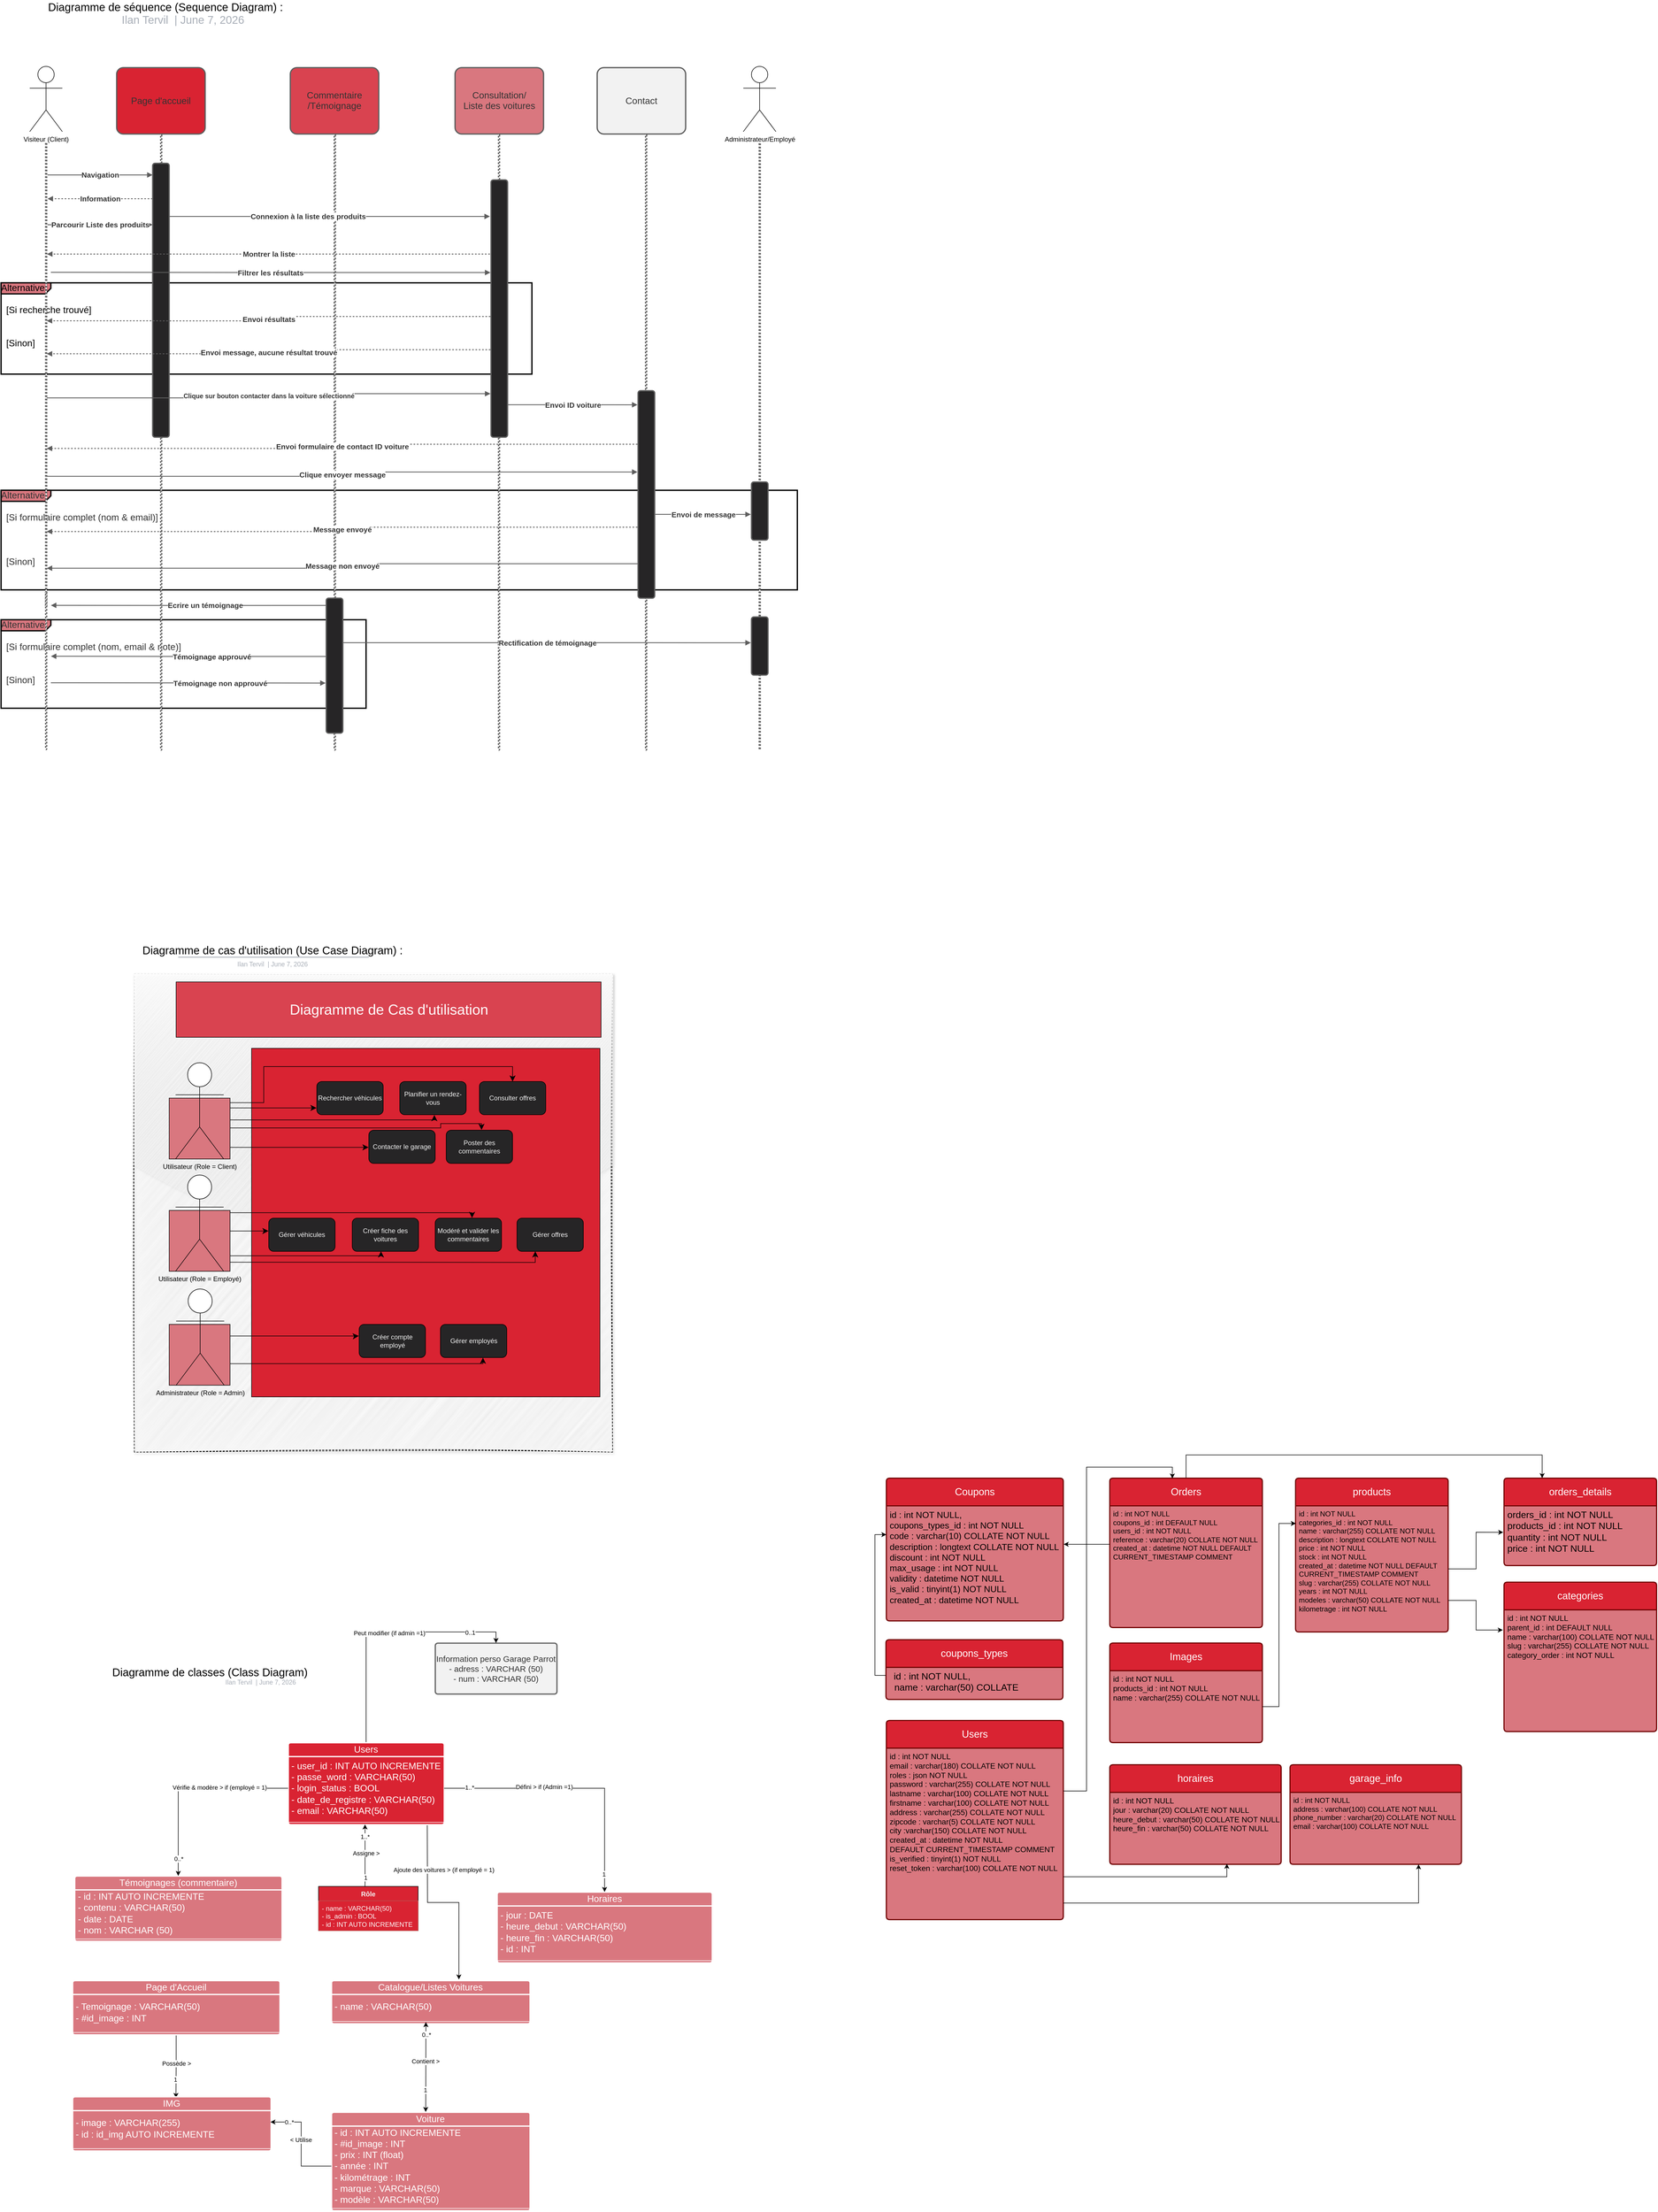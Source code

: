 <mxfile version="22.0.4" type="github">
  <diagram name="Page-1" id="34vSPF7-1cS6kKB8NO-8">
    <mxGraphModel dx="3676" dy="1801" grid="1" gridSize="10" guides="1" tooltips="1" connect="1" arrows="1" fold="1" page="1" pageScale="1" pageWidth="827" pageHeight="1169" math="0" shadow="0">
      <root>
        <mxCell id="0" />
        <mxCell id="1" parent="0" />
        <mxCell id="T6Oe0h_qcBVAluAfO9DY-1" value="" style="whiteSpace=wrap;html=1;aspect=fixed;dashed=1;rounded=0;glass=1;shadow=1;fillColor=#F2F2F2;sketch=1;curveFitting=1;jiggle=2;" vertex="1" parent="1">
          <mxGeometry x="-1650" y="770" width="865" height="865" as="geometry" />
        </mxCell>
        <mxCell id="T6Oe0h_qcBVAluAfO9DY-2" value="" style="whiteSpace=wrap;html=1;aspect=fixed;fillColor=#D9777F;" vertex="1" parent="1">
          <mxGeometry x="-1586.99" y="1404" width="110" height="110" as="geometry" />
        </mxCell>
        <mxCell id="T6Oe0h_qcBVAluAfO9DY-3" value="" style="whiteSpace=wrap;html=1;aspect=fixed;strokeColor=#000000;fillColor=#D9777F;" vertex="1" parent="1">
          <mxGeometry x="-1586.99" y="1198" width="110" height="110" as="geometry" />
        </mxCell>
        <mxCell id="T6Oe0h_qcBVAluAfO9DY-4" value="" style="whiteSpace=wrap;html=1;aspect=fixed;fillColor=#D9777F;strokeColor=#000000;" vertex="1" parent="1">
          <mxGeometry x="-1586.99" y="995" width="110" height="110" as="geometry" />
        </mxCell>
        <mxCell id="T6Oe0h_qcBVAluAfO9DY-5" value="&lt;font color=&quot;#ffffff&quot; style=&quot;font-size: 26px;&quot;&gt;Diagramme de Cas d&#39;utilisation&lt;/font&gt;" style="rounded=0;whiteSpace=wrap;html=1;fillColor=#D94350;" vertex="1" parent="1">
          <mxGeometry x="-1574.5" y="785" width="768.5" height="100" as="geometry" />
        </mxCell>
        <mxCell id="T6Oe0h_qcBVAluAfO9DY-6" value="" style="whiteSpace=wrap;html=1;aspect=fixed;fillColor=#D92332;" vertex="1" parent="1">
          <mxGeometry x="-1438" y="905" width="630" height="630" as="geometry" />
        </mxCell>
        <mxCell id="T6Oe0h_qcBVAluAfO9DY-7" value="Utilisateur&amp;nbsp;(Role = Client)" style="shape=umlActor;verticalLabelPosition=bottom;verticalAlign=top;html=1;outlineConnect=0;" vertex="1" parent="1">
          <mxGeometry x="-1575.5" y="931" width="87" height="174" as="geometry" />
        </mxCell>
        <mxCell id="T6Oe0h_qcBVAluAfO9DY-8" value="Utilisateur (Role = Employé)" style="shape=umlActor;verticalLabelPosition=bottom;verticalAlign=top;html=1;outlineConnect=0;" vertex="1" parent="1">
          <mxGeometry x="-1575.5" y="1134" width="87" height="174" as="geometry" />
        </mxCell>
        <mxCell id="T6Oe0h_qcBVAluAfO9DY-9" value="Administrateur (Role = Admin)" style="shape=umlActor;verticalLabelPosition=bottom;verticalAlign=top;html=1;outlineConnect=0;" vertex="1" parent="1">
          <mxGeometry x="-1574.5" y="1340" width="87" height="174" as="geometry" />
        </mxCell>
        <mxCell id="T6Oe0h_qcBVAluAfO9DY-10" value="&lt;font color=&quot;#f2f2f2&quot;&gt;Rechercher véhicules&lt;/font&gt;" style="rounded=1;whiteSpace=wrap;html=1;fillColor=#262526;" vertex="1" parent="1">
          <mxGeometry x="-1320" y="965" width="120" height="60" as="geometry" />
        </mxCell>
        <mxCell id="T6Oe0h_qcBVAluAfO9DY-11" value="&lt;font color=&quot;#f2f2f2&quot;&gt;Consulter offres&lt;/font&gt;" style="rounded=1;whiteSpace=wrap;html=1;fillColor=#262526;" vertex="1" parent="1">
          <mxGeometry x="-1026" y="965" width="120" height="60" as="geometry" />
        </mxCell>
        <mxCell id="T6Oe0h_qcBVAluAfO9DY-12" value="&lt;font color=&quot;#f2f2f2&quot;&gt;Planifier un rendez-vous&lt;/font&gt;" style="rounded=1;whiteSpace=wrap;html=1;fillColor=#262526;" vertex="1" parent="1">
          <mxGeometry x="-1170" y="965" width="120" height="60" as="geometry" />
        </mxCell>
        <mxCell id="T6Oe0h_qcBVAluAfO9DY-13" value="&lt;font color=&quot;#f2f2f2&quot;&gt;Contacter le garage&lt;/font&gt;" style="rounded=1;whiteSpace=wrap;html=1;fillColor=#262526;" vertex="1" parent="1">
          <mxGeometry x="-1226" y="1053" width="120" height="60" as="geometry" />
        </mxCell>
        <mxCell id="T6Oe0h_qcBVAluAfO9DY-14" value="&lt;font color=&quot;#f2f2f2&quot;&gt;Poster des commentaires&lt;/font&gt;" style="rounded=1;whiteSpace=wrap;html=1;fillColor=#262526;" vertex="1" parent="1">
          <mxGeometry x="-1086" y="1053" width="120" height="60" as="geometry" />
        </mxCell>
        <mxCell id="T6Oe0h_qcBVAluAfO9DY-15" value="&lt;font color=&quot;#f2f2f2&quot;&gt;Gérer véhicules&lt;/font&gt;" style="rounded=1;whiteSpace=wrap;html=1;fillColor=#262526;" vertex="1" parent="1">
          <mxGeometry x="-1407" y="1212" width="120" height="60" as="geometry" />
        </mxCell>
        <mxCell id="T6Oe0h_qcBVAluAfO9DY-16" value="&lt;font color=&quot;#f2f2f2&quot;&gt;Gérer offres&lt;/font&gt;" style="rounded=1;whiteSpace=wrap;html=1;fillColor=#262526;" vertex="1" parent="1">
          <mxGeometry x="-958" y="1212" width="120" height="60" as="geometry" />
        </mxCell>
        <mxCell id="T6Oe0h_qcBVAluAfO9DY-17" value="&lt;font color=&quot;#f2f2f2&quot;&gt;Créer fiche des voitures&lt;/font&gt;" style="rounded=1;whiteSpace=wrap;html=1;fillColor=#262526;" vertex="1" parent="1">
          <mxGeometry x="-1256" y="1212" width="120" height="60" as="geometry" />
        </mxCell>
        <mxCell id="T6Oe0h_qcBVAluAfO9DY-18" value="&lt;font color=&quot;#f2f2f2&quot;&gt;Modéré et valider les commentaires&lt;/font&gt;" style="rounded=1;whiteSpace=wrap;html=1;fillColor=#262526;" vertex="1" parent="1">
          <mxGeometry x="-1106" y="1212" width="120" height="60" as="geometry" />
        </mxCell>
        <mxCell id="T6Oe0h_qcBVAluAfO9DY-19" value="&lt;font color=&quot;#f2f2f2&quot;&gt;Créer compte employé&lt;/font&gt;" style="rounded=1;whiteSpace=wrap;html=1;fillColor=#262526;" vertex="1" parent="1">
          <mxGeometry x="-1243.5" y="1404" width="120" height="60" as="geometry" />
        </mxCell>
        <mxCell id="T6Oe0h_qcBVAluAfO9DY-20" value="&lt;font color=&quot;#f2f2f2&quot;&gt;Gérer employés&lt;/font&gt;" style="rounded=1;whiteSpace=wrap;html=1;fillColor=#262526;" vertex="1" parent="1">
          <mxGeometry x="-1096.5" y="1404" width="120" height="60" as="geometry" />
        </mxCell>
        <mxCell id="T6Oe0h_qcBVAluAfO9DY-21" value="" style="edgeStyle=segmentEdgeStyle;endArrow=classic;html=1;curved=0;rounded=0;endSize=8;startSize=8;entryX=-0.005;entryY=0.792;entryDx=0;entryDy=0;entryPerimeter=0;exitX=0.998;exitY=0.207;exitDx=0;exitDy=0;exitPerimeter=0;" edge="1" parent="1" target="T6Oe0h_qcBVAluAfO9DY-10">
          <mxGeometry width="50" height="50" relative="1" as="geometry">
            <mxPoint x="-1477.21" y="1012.77" as="sourcePoint" />
            <mxPoint x="-1319.28" y="1012.56" as="targetPoint" />
          </mxGeometry>
        </mxCell>
        <mxCell id="T6Oe0h_qcBVAluAfO9DY-22" value="" style="edgeStyle=segmentEdgeStyle;endArrow=classic;html=1;curved=0;rounded=0;endSize=8;startSize=8;entryX=-0.004;entryY=0.516;entryDx=0;entryDy=0;entryPerimeter=0;" edge="1" parent="1" target="T6Oe0h_qcBVAluAfO9DY-13">
          <mxGeometry width="50" height="50" relative="1" as="geometry">
            <mxPoint x="-1477" y="1075" as="sourcePoint" />
            <mxPoint x="-1236" y="1085" as="targetPoint" />
            <Array as="points">
              <mxPoint x="-1477" y="1084" />
            </Array>
          </mxGeometry>
        </mxCell>
        <mxCell id="T6Oe0h_qcBVAluAfO9DY-23" value="" style="edgeStyle=segmentEdgeStyle;endArrow=classic;html=1;curved=0;rounded=0;endSize=8;startSize=8;entryX=0.521;entryY=1.01;entryDx=0;entryDy=0;entryPerimeter=0;exitX=1.003;exitY=0.358;exitDx=0;exitDy=0;exitPerimeter=0;" edge="1" parent="1" source="T6Oe0h_qcBVAluAfO9DY-4" target="T6Oe0h_qcBVAluAfO9DY-12">
          <mxGeometry width="50" height="50" relative="1" as="geometry">
            <mxPoint x="-1476.99" y="1045.21" as="sourcePoint" />
            <mxPoint x="-1224" y="1045" as="targetPoint" />
            <Array as="points">
              <mxPoint x="-1108" y="1034" />
            </Array>
          </mxGeometry>
        </mxCell>
        <mxCell id="T6Oe0h_qcBVAluAfO9DY-24" value="" style="edgeStyle=segmentEdgeStyle;endArrow=classic;html=1;curved=0;rounded=0;endSize=8;startSize=8;entryX=0.532;entryY=-0.011;entryDx=0;entryDy=0;entryPerimeter=0;exitX=0.998;exitY=0.49;exitDx=0;exitDy=0;exitPerimeter=0;" edge="1" parent="1" source="T6Oe0h_qcBVAluAfO9DY-4" target="T6Oe0h_qcBVAluAfO9DY-14">
          <mxGeometry width="50" height="50" relative="1" as="geometry">
            <mxPoint x="-1476" y="1049" as="sourcePoint" />
            <mxPoint x="-1022.76" y="1049.72" as="targetPoint" />
            <Array as="points">
              <mxPoint x="-1096" y="1049" />
              <mxPoint x="-1096" y="1041" />
              <mxPoint x="-1022" y="1041" />
            </Array>
          </mxGeometry>
        </mxCell>
        <mxCell id="T6Oe0h_qcBVAluAfO9DY-25" value="" style="edgeStyle=segmentEdgeStyle;endArrow=classic;html=1;curved=0;rounded=0;endSize=8;startSize=8;exitX=0.998;exitY=0.207;exitDx=0;exitDy=0;exitPerimeter=0;" edge="1" parent="1">
          <mxGeometry width="50" height="50" relative="1" as="geometry">
            <mxPoint x="-1476.99" y="1003.21" as="sourcePoint" />
            <mxPoint x="-966" y="965" as="targetPoint" />
            <Array as="points">
              <mxPoint x="-1416" y="1003" />
              <mxPoint x="-1416" y="938" />
              <mxPoint x="-966" y="938" />
            </Array>
          </mxGeometry>
        </mxCell>
        <mxCell id="T6Oe0h_qcBVAluAfO9DY-26" value="" style="edgeStyle=segmentEdgeStyle;endArrow=classic;html=1;curved=0;rounded=0;endSize=8;startSize=8;entryX=-0.003;entryY=0.399;entryDx=0;entryDy=0;entryPerimeter=0;exitX=0.998;exitY=0.207;exitDx=0;exitDy=0;exitPerimeter=0;" edge="1" parent="1" target="T6Oe0h_qcBVAluAfO9DY-15">
          <mxGeometry width="50" height="50" relative="1" as="geometry">
            <mxPoint x="-1476.99" y="1235.21" as="sourcePoint" />
            <mxPoint x="-1319.06" y="1235" as="targetPoint" />
          </mxGeometry>
        </mxCell>
        <mxCell id="T6Oe0h_qcBVAluAfO9DY-27" value="" style="edgeStyle=segmentEdgeStyle;endArrow=classic;html=1;curved=0;rounded=0;endSize=8;startSize=8;exitX=0.998;exitY=0.207;exitDx=0;exitDy=0;exitPerimeter=0;" edge="1" parent="1" target="T6Oe0h_qcBVAluAfO9DY-17">
          <mxGeometry width="50" height="50" relative="1" as="geometry">
            <mxPoint x="-1476.99" y="1280.02" as="sourcePoint" />
            <mxPoint x="-1204" y="1275" as="targetPoint" />
            <Array as="points">
              <mxPoint x="-1204" y="1280" />
            </Array>
          </mxGeometry>
        </mxCell>
        <mxCell id="T6Oe0h_qcBVAluAfO9DY-28" value="" style="edgeStyle=segmentEdgeStyle;endArrow=classic;html=1;curved=0;rounded=0;endSize=8;startSize=8;entryX=0.556;entryY=-0.008;entryDx=0;entryDy=0;entryPerimeter=0;exitX=0.998;exitY=0.207;exitDx=0;exitDy=0;exitPerimeter=0;" edge="1" parent="1" target="T6Oe0h_qcBVAluAfO9DY-18">
          <mxGeometry width="50" height="50" relative="1" as="geometry">
            <mxPoint x="-1476.99" y="1202.11" as="sourcePoint" />
            <mxPoint x="-1407" y="1202.9" as="targetPoint" />
          </mxGeometry>
        </mxCell>
        <mxCell id="T6Oe0h_qcBVAluAfO9DY-29" value="" style="edgeStyle=segmentEdgeStyle;endArrow=classic;html=1;curved=0;rounded=0;endSize=8;startSize=8;exitX=1;exitY=0.851;exitDx=0;exitDy=0;exitPerimeter=0;" edge="1" parent="1" source="T6Oe0h_qcBVAluAfO9DY-3">
          <mxGeometry width="50" height="50" relative="1" as="geometry">
            <mxPoint x="-1345.99" y="1295.02" as="sourcePoint" />
            <mxPoint x="-925" y="1272" as="targetPoint" />
            <Array as="points">
              <mxPoint x="-1346" y="1292" />
              <mxPoint x="-925" y="1292" />
            </Array>
          </mxGeometry>
        </mxCell>
        <mxCell id="T6Oe0h_qcBVAluAfO9DY-30" value="" style="edgeStyle=segmentEdgeStyle;endArrow=classic;html=1;curved=0;rounded=0;endSize=8;startSize=8;exitX=0.998;exitY=0.207;exitDx=0;exitDy=0;exitPerimeter=0;entryX=-0.005;entryY=0.348;entryDx=0;entryDy=0;entryPerimeter=0;" edge="1" parent="1" target="T6Oe0h_qcBVAluAfO9DY-19">
          <mxGeometry width="50" height="50" relative="1" as="geometry">
            <mxPoint x="-1476.99" y="1425.04" as="sourcePoint" />
            <mxPoint x="-1246" y="1425" as="targetPoint" />
            <Array as="points">
              <mxPoint x="-1246" y="1425" />
            </Array>
          </mxGeometry>
        </mxCell>
        <mxCell id="T6Oe0h_qcBVAluAfO9DY-31" value="" style="edgeStyle=segmentEdgeStyle;endArrow=classic;html=1;curved=0;rounded=0;endSize=8;startSize=8;exitX=0.998;exitY=0.207;exitDx=0;exitDy=0;exitPerimeter=0;entryX=0.641;entryY=1.003;entryDx=0;entryDy=0;entryPerimeter=0;" edge="1" parent="1" target="T6Oe0h_qcBVAluAfO9DY-20">
          <mxGeometry width="50" height="50" relative="1" as="geometry">
            <mxPoint x="-1476.99" y="1475.04" as="sourcePoint" />
            <mxPoint x="-1244" y="1475" as="targetPoint" />
            <Array as="points">
              <mxPoint x="-1020" y="1475" />
            </Array>
          </mxGeometry>
        </mxCell>
        <mxCell id="T6Oe0h_qcBVAluAfO9DY-32" value="" style="group;dropTarget=0;pointerEvents=0;" vertex="1" parent="1">
          <mxGeometry x="-1720" y="710" width="640" height="45" as="geometry" />
        </mxCell>
        <mxCell id="T6Oe0h_qcBVAluAfO9DY-33" value="&lt;font style=&quot;font-size: 20px;&quot;&gt;Diagramme de cas d&#39;utilisation (Use Case Diagram) :&lt;/font&gt;" style="points=[[0.233,0.967,0]];html=1;overflow=block;blockSpacing=1;whiteSpace=wrap;fontSize=16;fontColor=default;align=center;spacingLeft=7;spacingRight=7;spacingTop=2;spacing=3;strokeOpacity=0;fillOpacity=0;rounded=1;absoluteArcSize=1;arcSize=12;fillColor=#ffffff;strokeWidth=1.5;lucidId=E0v4OU6HhNtv;" vertex="1" parent="T6Oe0h_qcBVAluAfO9DY-32">
          <mxGeometry width="640" height="31" as="geometry" />
        </mxCell>
        <UserObject label="Ilan Tervil&amp;nbsp; |  %date{mmmm d, yyyy}%" placeholders="1" id="T6Oe0h_qcBVAluAfO9DY-34">
          <mxCell style="html=1;overflow=block;blockSpacing=1;whiteSpace=wrap;fontSize=11.5;fontColor=#a9afb8;align=center;spacingLeft=7;spacingRight=7;spacingTop=2;spacing=3;strokeOpacity=0;fillOpacity=0;rounded=1;absoluteArcSize=1;arcSize=12;fillColor=#ffffff;strokeWidth=1.5;lucidId=E0v46zYpy2dv;" vertex="1" parent="T6Oe0h_qcBVAluAfO9DY-32">
            <mxGeometry y="31" width="640" height="14" as="geometry" />
          </mxCell>
        </UserObject>
        <mxCell id="T6Oe0h_qcBVAluAfO9DY-35" value="" style="html=1;jettySize=18;whiteSpace=wrap;fontSize=13;fontFamily=Helvetica;strokeColor=#a9afb8;strokeOpacity=100;strokeWidth=1.5;rounded=0;startArrow=none;endArrow=none;exitX=0.233;exitY=0.967;exitPerimeter=0;lucidId=E0v4RzTpeAeE;" edge="1" parent="T6Oe0h_qcBVAluAfO9DY-32" source="T6Oe0h_qcBVAluAfO9DY-33">
          <mxGeometry width="100" height="100" relative="1" as="geometry">
            <Array as="points" />
            <mxPoint x="494" y="30" as="targetPoint" />
          </mxGeometry>
        </mxCell>
        <mxCell id="T6Oe0h_qcBVAluAfO9DY-36" value="" style="html=1;overflow=block;blockSpacing=1;whiteSpace=wrap;rounded=1;absoluteArcSize=1;arcSize=24;container=1;pointerEvents=0;collapsible=0;recursiveResize=0;fontSize=13;align=center;spacing=0;strokeColor=#5e5e5e;strokeOpacity=100;fillOpacity=100;fillColor=#D94350;strokeWidth=2.3;lucidId=O.v4xsk3p5HK;" vertex="1" parent="1">
          <mxGeometry x="-1368.25" y="-868" width="160" height="120" as="geometry" />
        </mxCell>
        <mxCell id="T6Oe0h_qcBVAluAfO9DY-37" value="" style="html=1;overflow=block;blockSpacing=1;whiteSpace=wrap;rounded=1;absoluteArcSize=1;arcSize=24;container=1;pointerEvents=0;collapsible=0;recursiveResize=0;fontSize=13;align=center;spacing=0;strokeColor=#5e5e5e;strokeOpacity=100;fillOpacity=100;fillColor=#D9777F;strokeWidth=2.3;lucidId=O.v4H8er2~Zm;" vertex="1" parent="1">
          <mxGeometry x="-1070.25" y="-868" width="160" height="120" as="geometry" />
        </mxCell>
        <mxCell id="T6Oe0h_qcBVAluAfO9DY-38" value="" style="html=1;overflow=block;blockSpacing=1;whiteSpace=wrap;rounded=1;absoluteArcSize=1;arcSize=24;container=1;pointerEvents=0;collapsible=0;recursiveResize=0;fontSize=13;align=center;spacing=0;strokeColor=#5e5e5e;strokeOpacity=100;fillOpacity=100;fillColor=#F2F2F2;strokeWidth=2.3;lucidId=O.v4qwtDeSNk;" vertex="1" parent="1">
          <mxGeometry x="-813.25" y="-868" width="160" height="120" as="geometry" />
        </mxCell>
        <mxCell id="T6Oe0h_qcBVAluAfO9DY-39" value="Alternative&lt;br&gt;&lt;br&gt;&amp;nbsp; [Si formulaire complet (nom &amp;amp; email)]&lt;br&gt;&lt;br&gt;&lt;br&gt;&lt;br&gt;&amp;nbsp; [Sinon]" style="html=1;blockSpacing=1;whiteSpace=wrap;shape=mxgraph.sysml.package2;xSize=90;overflow=fill;fontSize=16.7;fontColor=#333333;align=left;spacing=0;strokeColor=#000000;strokeOpacity=100;fillOpacity=100;rounded=1;absoluteArcSize=1;arcSize=9;fillColor=#D9777F;strokeWidth=2.3;lucidId=YBw4MqrhlL.r;" vertex="1" parent="1">
          <mxGeometry x="-1891.25" y="-104" width="1440" height="180" as="geometry" />
        </mxCell>
        <mxCell id="T6Oe0h_qcBVAluAfO9DY-40" value="Alternative&lt;br&gt;&lt;br&gt;&lt;span data-lucid-content=&quot;{&amp;quot;t&amp;quot;:&amp;quot;[Si recherche trouvé]&amp;quot;,&amp;quot;m&amp;quot;:[{&amp;quot;s&amp;quot;:0,&amp;quot;n&amp;quot;:&amp;quot;a&amp;quot;,&amp;quot;v&amp;quot;:&amp;quot;center&amp;quot;},{&amp;quot;s&amp;quot;:0,&amp;quot;n&amp;quot;:&amp;quot;s&amp;quot;,&amp;quot;v&amp;quot;:22.222,&amp;quot;e&amp;quot;:21},{&amp;quot;s&amp;quot;:0,&amp;quot;n&amp;quot;:&amp;quot;c&amp;quot;,&amp;quot;v&amp;quot;:&amp;quot;333333ff&amp;quot;,&amp;quot;e&amp;quot;:21}]}&quot; data-lucid-type=&quot;application/vnd.lucid.text&quot;&gt;&lt;/span&gt;&amp;nbsp; [Si recherche trouvé]&lt;br&gt;&lt;br&gt;&lt;br&gt;&amp;nbsp; [Sinon]" style="html=1;blockSpacing=1;whiteSpace=wrap;shape=mxgraph.sysml.package2;xSize=90;overflow=fill;fontSize=16.7;align=left;spacing=0;strokeOpacity=100;fillOpacity=100;rounded=1;absoluteArcSize=1;arcSize=9;strokeWidth=2.3;lucidId=-Cw4YTbApHRs;fillColor=#D9777F;strokeColor=default;" vertex="1" parent="1">
          <mxGeometry x="-1891.25" y="-479" width="960" height="165" as="geometry" />
        </mxCell>
        <mxCell id="T6Oe0h_qcBVAluAfO9DY-41" value="Alternative&lt;br&gt;&lt;br&gt;&amp;nbsp; [Si formulaire complet (nom, email &amp;amp; note)]&lt;br&gt;&lt;br&gt;&lt;br&gt;&amp;nbsp; [Sinon]" style="html=1;blockSpacing=1;whiteSpace=wrap;shape=mxgraph.sysml.package2;xSize=90;overflow=fill;fontSize=16.7;fontColor=#333333;align=left;spacing=0;strokeColor=#000000;strokeOpacity=100;fillOpacity=100;rounded=1;absoluteArcSize=1;arcSize=9;fillColor=#D9777F;strokeWidth=2.3;lucidId=VZw4ieArGQU4;" vertex="1" parent="1">
          <mxGeometry x="-1891.25" y="130" width="660" height="160" as="geometry" />
        </mxCell>
        <UserObject label="&lt;div style=&quot;display: flex; justify-content: flex-start; text-align: left; align-items: baseline; line-height: 1.25; margin-top: -2px; font-size: 20px;&quot;&gt;&lt;span style=&quot;color: rgb(0, 0, 0);&quot;&gt;&lt;font style=&quot;font-size: 20px;&quot;&gt;Diagramme de séquence (Sequence Diagram) :&lt;br&gt;&lt;/font&gt;&lt;/span&gt;&lt;/div&gt;&lt;div style=&quot;display: flex; justify-content: center; text-align: center; align-items: baseline; line-height: 1.25; margin-left: 7px; margin-right: 7px; margin-top: -2px; font-size: 20px;&quot;&gt;&lt;span style=&quot;color: rgb(169, 175, 184);&quot;&gt;&lt;font style=&quot;font-size: 20px;&quot;&gt;Ilan Tervil&amp;nbsp; |  %date{mmmm d, yyyy}%&lt;/font&gt;&lt;/span&gt;&lt;/div&gt;" placeholders="1" id="T6Oe0h_qcBVAluAfO9DY-42">
          <mxCell style="html=1;overflow=block;blockSpacing=1;whiteSpace=wrap;fontSize=13;align=left;spacing=3.8;verticalAlign=top;strokeColor=none;fillOpacity=0;fillColor=#ffffff;strokeWidth=0;lucidId=O.v4v.V5B6~r;" vertex="1" parent="1">
            <mxGeometry x="-1809.25" y="-990" width="494" height="46" as="geometry" />
          </mxCell>
        </UserObject>
        <mxCell id="T6Oe0h_qcBVAluAfO9DY-43" value="" style="html=1;overflow=block;blockSpacing=1;whiteSpace=wrap;rounded=1;absoluteArcSize=1;arcSize=24;container=1;pointerEvents=0;collapsible=0;recursiveResize=0;fontSize=13;align=center;spacing=0;strokeColor=#5e5e5e;strokeOpacity=100;fillOpacity=100;fillColor=#D92332;strokeWidth=2.3;lucidId=O.v4sSC.tmU.;" vertex="1" parent="1">
          <mxGeometry x="-1682.25" y="-868" width="160" height="120" as="geometry" />
        </mxCell>
        <mxCell id="T6Oe0h_qcBVAluAfO9DY-44" value="Page d&#39;accueil" style="html=1;overflow=block;blockSpacing=1;whiteSpace=wrap;fontSize=16.7;fontColor=#333333;align=center;spacing=3.8;strokeOpacity=0;fillOpacity=0;rounded=1;absoluteArcSize=1;arcSize=9;fillColor=#ffffff;strokeWidth=2.3;lucidId=O.v4Upmj7qb6;" vertex="1" parent="1">
          <mxGeometry x="-1692.25" y="-830" width="180" height="45" as="geometry" />
        </mxCell>
        <mxCell id="T6Oe0h_qcBVAluAfO9DY-45" value="&lt;div style=&quot;display: flex; justify-content: center; text-align: center; align-items: baseline; font-size: 0; line-height: 1.25;margin-top: -2px;&quot;&gt;&lt;span&gt;&lt;span style=&quot;font-size:16.7px;color:#333333;&quot;&gt;Commentaire&#xa;&lt;/span&gt;&lt;/span&gt;&lt;/div&gt;&lt;div style=&quot;display: flex; justify-content: center; text-align: center; align-items: baseline; font-size: 0; line-height: 1.25;margin-top: -2px;&quot;&gt;&lt;span&gt;&lt;span style=&quot;font-size:16.7px;color:#333333;&quot;&gt;/Témoignage&lt;/span&gt;&lt;/span&gt;&lt;/div&gt;" style="html=1;overflow=block;blockSpacing=1;whiteSpace=wrap;fontSize=13;spacing=3.8;strokeOpacity=0;fillOpacity=0;rounded=1;absoluteArcSize=1;arcSize=9;fillColor=#ffffff;strokeWidth=2.3;lucidId=O.v4fSKv_FuR;" vertex="1" parent="1">
          <mxGeometry x="-1378.25" y="-841" width="180" height="67" as="geometry" />
        </mxCell>
        <mxCell id="T6Oe0h_qcBVAluAfO9DY-46" value="&lt;div style=&quot;display: flex; justify-content: center; text-align: center; align-items: baseline; font-size: 0; line-height: 1.25;margin-top: -2px;&quot;&gt;&lt;span&gt;&lt;span style=&quot;font-size:16.7px;color:#333333;&quot;&gt;Consultation/&#xa;&lt;/span&gt;&lt;/span&gt;&lt;/div&gt;&lt;div style=&quot;display: flex; justify-content: center; text-align: center; align-items: baseline; font-size: 0; line-height: 1.25;margin-top: -2px;&quot;&gt;&lt;span&gt;&lt;span style=&quot;font-size:16.7px;color:#333333;&quot;&gt;Liste des voitures&lt;/span&gt;&lt;/span&gt;&lt;/div&gt;" style="html=1;overflow=block;blockSpacing=1;whiteSpace=wrap;fontSize=13;spacing=3.8;strokeOpacity=0;fillOpacity=0;rounded=1;absoluteArcSize=1;arcSize=9;fillColor=#ffffff;strokeWidth=2.3;lucidId=O.v4o~vFmgFz;" vertex="1" parent="1">
          <mxGeometry x="-1080.25" y="-831" width="180" height="48" as="geometry" />
        </mxCell>
        <mxCell id="T6Oe0h_qcBVAluAfO9DY-47" value="Contact" style="html=1;overflow=block;blockSpacing=1;whiteSpace=wrap;fontSize=16.7;fontColor=#333333;align=center;spacing=3.8;strokeOpacity=0;fillOpacity=0;rounded=1;absoluteArcSize=1;arcSize=9;fillColor=#ffffff;strokeWidth=2.3;lucidId=O.v4GgfFMbEy;" vertex="1" parent="1">
          <mxGeometry x="-823.25" y="-830" width="180" height="45" as="geometry" />
        </mxCell>
        <mxCell id="T6Oe0h_qcBVAluAfO9DY-48" value="" style="html=1;overflow=block;blockSpacing=1;whiteSpace=wrap;fontSize=13;spacing=0;strokeColor=#5e5e5e;strokeOpacity=100;rounded=1;absoluteArcSize=1;arcSize=9;rotation=-270;dashed=1;fixDash=1;strokeWidth=2.3;lucidId=O.v4MvfRuMcS;" vertex="1" parent="1">
          <mxGeometry x="-2158.25" y="-192" width="1113" height="2" as="geometry" />
        </mxCell>
        <mxCell id="T6Oe0h_qcBVAluAfO9DY-49" value="" style="html=1;overflow=block;blockSpacing=1;whiteSpace=wrap;fontSize=13;spacing=0;strokeColor=#5e5e5e;strokeOpacity=100;rounded=1;absoluteArcSize=1;arcSize=9;rotation=-270;dashed=1;fixDash=1;strokeWidth=2.3;lucidId=O.v4vlAI9Znb;" vertex="1" parent="1">
          <mxGeometry x="-1844.25" y="-192" width="1113" height="2" as="geometry" />
        </mxCell>
        <mxCell id="T6Oe0h_qcBVAluAfO9DY-50" value="" style="html=1;overflow=block;blockSpacing=1;whiteSpace=wrap;fontSize=13;spacing=0;strokeColor=#5e5e5e;strokeOpacity=100;rounded=1;absoluteArcSize=1;arcSize=9;rotation=-270;dashed=1;fixDash=1;strokeWidth=2.3;lucidId=O.v4o5tknFJy;" vertex="1" parent="1">
          <mxGeometry x="-1547.25" y="-192" width="1113" height="2" as="geometry" />
        </mxCell>
        <mxCell id="T6Oe0h_qcBVAluAfO9DY-51" value="" style="html=1;overflow=block;blockSpacing=1;whiteSpace=wrap;fontSize=13;spacing=0;strokeColor=#5e5e5e;strokeOpacity=100;rounded=1;absoluteArcSize=1;arcSize=9;rotation=-270;dashed=1;fixDash=1;strokeWidth=2.3;lucidId=O.v4iaXeCw92;" vertex="1" parent="1">
          <mxGeometry x="-1281.25" y="-192" width="1113" height="2" as="geometry" />
        </mxCell>
        <mxCell id="T6Oe0h_qcBVAluAfO9DY-52" value="" style="html=1;overflow=block;blockSpacing=1;whiteSpace=wrap;fontSize=13;spacing=0;strokeColor=#5E5E5E;strokeOpacity=100;fillOpacity=100;rounded=1;absoluteArcSize=1;arcSize=9;fillColor=#262526;strokeWidth=2.3;lucidId=O.v4kSHFRUKb;" vertex="1" parent="1">
          <mxGeometry x="-1617.25" y="-695" width="30" height="495" as="geometry" />
        </mxCell>
        <mxCell id="T6Oe0h_qcBVAluAfO9DY-53" value="" style="html=1;overflow=block;blockSpacing=1;whiteSpace=wrap;fontSize=13;spacing=0;strokeColor=#5e5e5e;strokeOpacity=100;rounded=1;absoluteArcSize=1;arcSize=9;rotation=-270;dashed=1;fixDash=1;strokeWidth=2.3;lucidId=O.v4rNS-CwyW;" vertex="1" parent="1">
          <mxGeometry x="-2229.25" y="-314" width="839" height="2" as="geometry" />
        </mxCell>
        <mxCell id="T6Oe0h_qcBVAluAfO9DY-54" value="" style="html=1;overflow=block;blockSpacing=1;whiteSpace=wrap;fontSize=13;spacing=0;strokeColor=#5e5e5e;strokeOpacity=100;fillOpacity=100;rounded=1;absoluteArcSize=1;arcSize=9;fillColor=#262526;strokeWidth=2.3;lucidId=O.v4dh4rE484;" vertex="1" parent="1">
          <mxGeometry x="-1005.25" y="-665" width="30" height="465" as="geometry" />
        </mxCell>
        <mxCell id="T6Oe0h_qcBVAluAfO9DY-55" value="" style="html=1;jettySize=18;whiteSpace=wrap;fontSize=13;strokeColor=#5E5E5E;dashed=1;fixDash=1;strokeWidth=1.5;rounded=1;arcSize=12;edgeStyle=orthogonalEdgeStyle;startArrow=none;endArrow=block;endFill=1;exitX=-0.037;exitY=0.531;exitPerimeter=0;entryX=0.384;entryY=0;entryPerimeter=0;lucidId=O.v4Oke_IXJc;" edge="1" parent="1" source="T6Oe0h_qcBVAluAfO9DY-54" target="T6Oe0h_qcBVAluAfO9DY-53">
          <mxGeometry width="100" height="100" relative="1" as="geometry">
            <Array as="points" />
          </mxGeometry>
        </mxCell>
        <mxCell id="T6Oe0h_qcBVAluAfO9DY-56" value="Envoi résultats" style="text;html=1;resizable=0;labelBackgroundColor=default;align=center;verticalAlign=middle;fontStyle=1;fontColor=#333333;fontSize=13.3;" vertex="1" parent="T6Oe0h_qcBVAluAfO9DY-55">
          <mxGeometry relative="1" as="geometry">
            <mxPoint as="offset" />
          </mxGeometry>
        </mxCell>
        <mxCell id="T6Oe0h_qcBVAluAfO9DY-57" value="" style="html=1;jettySize=18;whiteSpace=wrap;fontSize=13;strokeColor=#5E5E5E;dashed=1;fixDash=1;strokeWidth=1.5;rounded=1;arcSize=12;edgeStyle=orthogonalEdgeStyle;startArrow=none;endArrow=block;endFill=1;exitX=-0.037;exitY=0.66;exitPerimeter=0;entryX=0.455;entryY=0;entryPerimeter=0;lucidId=O.v4aioplXV.;" edge="1" parent="1" source="T6Oe0h_qcBVAluAfO9DY-54" target="T6Oe0h_qcBVAluAfO9DY-53">
          <mxGeometry width="100" height="100" relative="1" as="geometry">
            <Array as="points" />
          </mxGeometry>
        </mxCell>
        <mxCell id="T6Oe0h_qcBVAluAfO9DY-58" value="Envoi message, aucune résultat trouvé" style="text;html=1;resizable=0;labelBackgroundColor=default;align=center;verticalAlign=middle;fontStyle=1;fontColor=#333333;fontSize=13.3;" vertex="1" parent="T6Oe0h_qcBVAluAfO9DY-57">
          <mxGeometry relative="1" as="geometry">
            <mxPoint as="offset" />
          </mxGeometry>
        </mxCell>
        <mxCell id="T6Oe0h_qcBVAluAfO9DY-59" value="" style="html=1;jettySize=18;whiteSpace=wrap;fontSize=13;strokeColor=#5E5E5E;strokeWidth=1.5;rounded=1;arcSize=12;edgeStyle=orthogonalEdgeStyle;startArrow=block;startFill=1;endArrow=none;exitX=-0.037;exitY=0.831;exitPerimeter=0;entryX=0.55;entryY=0;entryPerimeter=0;lucidId=O.v4pDnxjaKH;" edge="1" parent="1" source="T6Oe0h_qcBVAluAfO9DY-54" target="T6Oe0h_qcBVAluAfO9DY-53">
          <mxGeometry width="100" height="100" relative="1" as="geometry">
            <Array as="points" />
          </mxGeometry>
        </mxCell>
        <mxCell id="T6Oe0h_qcBVAluAfO9DY-60" value="Clique sur bouton contacter dans la voiture sélectionné" style="text;html=1;resizable=0;labelBackgroundColor=default;align=center;verticalAlign=middle;fontStyle=1;fontColor=#333333;fontSize=11.7;" vertex="1" parent="T6Oe0h_qcBVAluAfO9DY-59">
          <mxGeometry relative="1" as="geometry">
            <mxPoint as="offset" />
          </mxGeometry>
        </mxCell>
        <mxCell id="T6Oe0h_qcBVAluAfO9DY-61" value="" style="html=1;overflow=block;blockSpacing=1;whiteSpace=wrap;fontSize=13;spacing=0;strokeColor=#5e5e5e;strokeOpacity=100;fillOpacity=100;rounded=1;absoluteArcSize=1;arcSize=9;fillColor=#262526;strokeWidth=2.3;lucidId=O.v4rTKuvIvl;" vertex="1" parent="1">
          <mxGeometry x="-739.25" y="-284" width="30" height="375" as="geometry" />
        </mxCell>
        <mxCell id="T6Oe0h_qcBVAluAfO9DY-62" value="" style="html=1;overflow=block;blockSpacing=1;whiteSpace=wrap;fontSize=13;spacing=0;strokeColor=#5e5e5e;strokeOpacity=100;rounded=1;absoluteArcSize=1;arcSize=9;rotation=-270;dashed=1;fixDash=1;strokeWidth=2.3;lucidId=O.v4-R9pIBdy;" vertex="1" parent="1">
          <mxGeometry x="-1067.75" y="-184.5" width="1097" height="2" as="geometry" />
        </mxCell>
        <mxCell id="T6Oe0h_qcBVAluAfO9DY-63" value="" style="html=1;jettySize=18;whiteSpace=wrap;fontSize=13;strokeColor=#5E5E5E;strokeWidth=1.5;rounded=1;arcSize=12;edgeStyle=orthogonalEdgeStyle;startArrow=none;endArrow=block;endFill=1;exitX=1.037;exitY=0.874;exitPerimeter=0;entryX=-0.037;entryY=0.068;entryPerimeter=0;lucidId=O.v41hrQaDPC;" edge="1" parent="1" source="T6Oe0h_qcBVAluAfO9DY-54" target="T6Oe0h_qcBVAluAfO9DY-61">
          <mxGeometry width="100" height="100" relative="1" as="geometry">
            <Array as="points" />
          </mxGeometry>
        </mxCell>
        <mxCell id="T6Oe0h_qcBVAluAfO9DY-64" value="Envoi ID voiture" style="text;html=1;resizable=0;labelBackgroundColor=default;align=center;verticalAlign=middle;fontStyle=1;fontColor=#333333;fontSize=13.3;" vertex="1" parent="T6Oe0h_qcBVAluAfO9DY-63">
          <mxGeometry relative="1" as="geometry">
            <mxPoint as="offset" />
          </mxGeometry>
        </mxCell>
        <mxCell id="T6Oe0h_qcBVAluAfO9DY-65" value="" style="html=1;jettySize=18;whiteSpace=wrap;fontSize=13;strokeColor=#5E5E5E;dashed=1;fixDash=1;strokeWidth=1.5;rounded=1;arcSize=12;edgeStyle=orthogonalEdgeStyle;startArrow=none;endArrow=block;endFill=1;exitX=-0.037;exitY=0.258;exitPerimeter=0;entryX=0.659;entryY=0;entryPerimeter=0;lucidId=O.v4EKcI3OWY;" edge="1" parent="1" source="T6Oe0h_qcBVAluAfO9DY-61" target="T6Oe0h_qcBVAluAfO9DY-53">
          <mxGeometry width="100" height="100" relative="1" as="geometry">
            <Array as="points" />
          </mxGeometry>
        </mxCell>
        <mxCell id="T6Oe0h_qcBVAluAfO9DY-66" value="Envoi formulaire de contact ID voiture" style="text;html=1;resizable=0;labelBackgroundColor=default;align=center;verticalAlign=middle;fontStyle=1;fontColor=#333333;fontSize=13.3;" vertex="1" parent="T6Oe0h_qcBVAluAfO9DY-65">
          <mxGeometry relative="1" as="geometry">
            <mxPoint as="offset" />
          </mxGeometry>
        </mxCell>
        <mxCell id="T6Oe0h_qcBVAluAfO9DY-67" value="" style="html=1;jettySize=18;whiteSpace=wrap;fontSize=13;strokeColor=#5E5E5E;strokeWidth=1.5;rounded=1;arcSize=12;edgeStyle=orthogonalEdgeStyle;startArrow=block;startFill=1;endArrow=none;exitX=-0.037;exitY=0.392;exitPerimeter=0;entryX=0.719;entryY=0;entryPerimeter=0;lucidId=Y.v4IYNe0~j0;" edge="1" parent="1" source="T6Oe0h_qcBVAluAfO9DY-61" target="T6Oe0h_qcBVAluAfO9DY-53">
          <mxGeometry width="100" height="100" relative="1" as="geometry">
            <Array as="points" />
          </mxGeometry>
        </mxCell>
        <mxCell id="T6Oe0h_qcBVAluAfO9DY-68" value="Clique envoyer message" style="text;html=1;resizable=0;labelBackgroundColor=default;align=center;verticalAlign=middle;fontStyle=1;fontColor=#333333;fontSize=13.3;" vertex="1" parent="T6Oe0h_qcBVAluAfO9DY-67">
          <mxGeometry relative="1" as="geometry">
            <mxPoint as="offset" />
          </mxGeometry>
        </mxCell>
        <mxCell id="T6Oe0h_qcBVAluAfO9DY-69" value="" style="html=1;overflow=block;blockSpacing=1;whiteSpace=wrap;fontSize=13;spacing=0;strokeColor=#5e5e5e;strokeOpacity=100;fillOpacity=100;rounded=1;absoluteArcSize=1;arcSize=9;fillColor=#262526;strokeWidth=2.3;lucidId=Mmw4W55uL8Zy;" vertex="1" parent="1">
          <mxGeometry x="-534.25" y="-119" width="30" height="105" as="geometry" />
        </mxCell>
        <mxCell id="T6Oe0h_qcBVAluAfO9DY-70" value="" style="html=1;jettySize=18;whiteSpace=wrap;fontSize=13;strokeColor=#5E5E5E;strokeWidth=1.5;rounded=1;arcSize=12;edgeStyle=orthogonalEdgeStyle;startArrow=block;startFill=1;endArrow=none;lucidId=wtw4ixZKij.u;" edge="1" parent="1">
          <mxGeometry width="100" height="100" relative="1" as="geometry">
            <Array as="points" />
            <mxPoint x="-1617.25" y="-674" as="sourcePoint" />
            <mxPoint x="-1807.25" y="-674" as="targetPoint" />
          </mxGeometry>
        </mxCell>
        <mxCell id="T6Oe0h_qcBVAluAfO9DY-71" value="Navigation" style="text;html=1;resizable=0;labelBackgroundColor=default;align=center;verticalAlign=middle;fontStyle=1;fontColor=#333333;fontSize=13.3;" vertex="1" parent="T6Oe0h_qcBVAluAfO9DY-70">
          <mxGeometry relative="1" as="geometry">
            <mxPoint as="offset" />
          </mxGeometry>
        </mxCell>
        <mxCell id="T6Oe0h_qcBVAluAfO9DY-72" value="" style="html=1;jettySize=18;whiteSpace=wrap;fontSize=13;strokeColor=#5E5E5E;dashed=1;fixDash=1;strokeWidth=1.5;rounded=1;arcSize=12;edgeStyle=orthogonalEdgeStyle;startArrow=none;endArrow=block;endFill=1;lucidId=wtw47-qaW_Ss;" edge="1" parent="1">
          <mxGeometry width="100" height="100" relative="1" as="geometry">
            <Array as="points" />
            <mxPoint x="-1617.25" y="-631" as="sourcePoint" />
            <mxPoint x="-1807.25" y="-631" as="targetPoint" />
          </mxGeometry>
        </mxCell>
        <mxCell id="T6Oe0h_qcBVAluAfO9DY-73" value="Information" style="text;html=1;resizable=0;labelBackgroundColor=default;align=center;verticalAlign=middle;fontStyle=1;fontColor=#333333;fontSize=13.3;" vertex="1" parent="T6Oe0h_qcBVAluAfO9DY-72">
          <mxGeometry relative="1" as="geometry">
            <mxPoint as="offset" />
          </mxGeometry>
        </mxCell>
        <mxCell id="T6Oe0h_qcBVAluAfO9DY-74" value="" style="html=1;jettySize=18;whiteSpace=wrap;fontSize=13;strokeColor=#5E5E5E;strokeWidth=1.5;rounded=1;arcSize=12;edgeStyle=orthogonalEdgeStyle;startArrow=block;startFill=1;endArrow=none;lucidId=wtw4JS.fzAdc;" edge="1" parent="1">
          <mxGeometry width="100" height="100" relative="1" as="geometry">
            <Array as="points" />
            <mxPoint x="-1617.25" y="-584" as="sourcePoint" />
            <mxPoint x="-1807.25" y="-584" as="targetPoint" />
          </mxGeometry>
        </mxCell>
        <mxCell id="T6Oe0h_qcBVAluAfO9DY-75" value="Parcourir Liste des produits" style="text;html=1;resizable=0;labelBackgroundColor=default;align=center;verticalAlign=middle;fontStyle=1;fontColor=#333333;fontSize=13.3;" vertex="1" parent="T6Oe0h_qcBVAluAfO9DY-74">
          <mxGeometry relative="1" as="geometry">
            <mxPoint as="offset" />
          </mxGeometry>
        </mxCell>
        <mxCell id="T6Oe0h_qcBVAluAfO9DY-76" value="" style="html=1;jettySize=18;whiteSpace=wrap;fontSize=13;strokeColor=#5E5E5E;strokeWidth=1.5;rounded=1;arcSize=12;edgeStyle=orthogonalEdgeStyle;startArrow=none;endArrow=block;endFill=1;lucidId=-tw4ck6UbxF0;" edge="1" parent="1">
          <mxGeometry width="100" height="100" relative="1" as="geometry">
            <Array as="points" />
            <mxPoint x="-1586.25" y="-599" as="sourcePoint" />
            <mxPoint x="-1007.25" y="-599" as="targetPoint" />
          </mxGeometry>
        </mxCell>
        <mxCell id="T6Oe0h_qcBVAluAfO9DY-77" value="Connexion à la liste des produits" style="text;html=1;resizable=0;labelBackgroundColor=default;align=center;verticalAlign=middle;fontStyle=1;fontColor=#333333;fontSize=13.3;" vertex="1" parent="T6Oe0h_qcBVAluAfO9DY-76">
          <mxGeometry x="-0.138" relative="1" as="geometry">
            <mxPoint as="offset" />
          </mxGeometry>
        </mxCell>
        <mxCell id="T6Oe0h_qcBVAluAfO9DY-78" value="" style="html=1;jettySize=18;whiteSpace=wrap;fontSize=13;strokeColor=#5E5E5E;dashed=1;fixDash=1;strokeWidth=1.5;rounded=1;arcSize=12;edgeStyle=orthogonalEdgeStyle;startArrow=none;endArrow=block;endFill=1;lucidId=-tw4iL17KhE3;" edge="1" parent="1">
          <mxGeometry width="100" height="100" relative="1" as="geometry">
            <Array as="points" />
            <mxPoint x="-1007.25" y="-531" as="sourcePoint" />
            <mxPoint x="-1808.25" y="-531" as="targetPoint" />
          </mxGeometry>
        </mxCell>
        <mxCell id="T6Oe0h_qcBVAluAfO9DY-79" value="            Montrer la liste" style="text;html=1;resizable=0;labelBackgroundColor=default;align=center;verticalAlign=middle;fontStyle=1;fontColor=#333333;fontSize=13.3;" vertex="1" parent="T6Oe0h_qcBVAluAfO9DY-78">
          <mxGeometry relative="1" as="geometry">
            <mxPoint as="offset" />
          </mxGeometry>
        </mxCell>
        <mxCell id="T6Oe0h_qcBVAluAfO9DY-80" value="" style="html=1;jettySize=18;whiteSpace=wrap;fontSize=13;strokeColor=#5E5E5E;strokeWidth=1.5;rounded=1;arcSize=12;edgeStyle=orthogonalEdgeStyle;startArrow=block;startFill=1;endArrow=none;exitX=-0.037;exitY=0.36;exitPerimeter=0;lucidId=uuw4k.lDiz5w;" edge="1" parent="1" source="T6Oe0h_qcBVAluAfO9DY-54">
          <mxGeometry width="100" height="100" relative="1" as="geometry">
            <Array as="points" />
            <mxPoint x="-1801.25" y="-498" as="targetPoint" />
          </mxGeometry>
        </mxCell>
        <mxCell id="T6Oe0h_qcBVAluAfO9DY-81" value="                  Filtrer les résultats" style="text;html=1;resizable=0;labelBackgroundColor=default;align=center;verticalAlign=middle;fontStyle=1;fontColor=#333333;fontSize=13.3;" vertex="1" parent="T6Oe0h_qcBVAluAfO9DY-80">
          <mxGeometry relative="1" as="geometry">
            <mxPoint as="offset" />
          </mxGeometry>
        </mxCell>
        <mxCell id="T6Oe0h_qcBVAluAfO9DY-82" value="" style="html=1;jettySize=18;whiteSpace=wrap;fontSize=13;strokeColor=#5E5E5E;strokeWidth=1.5;rounded=1;arcSize=12;edgeStyle=orthogonalEdgeStyle;startArrow=none;endArrow=block;endFill=1;exitX=1.037;exitY=0.596;exitPerimeter=0;entryX=-0.037;entryY=0.558;entryPerimeter=0;lucidId=oww4UqA21~jD;" edge="1" parent="1" source="T6Oe0h_qcBVAluAfO9DY-61" target="T6Oe0h_qcBVAluAfO9DY-69">
          <mxGeometry width="100" height="100" relative="1" as="geometry">
            <Array as="points" />
          </mxGeometry>
        </mxCell>
        <mxCell id="T6Oe0h_qcBVAluAfO9DY-83" value="Envoi de message" style="text;html=1;resizable=0;labelBackgroundColor=default;align=center;verticalAlign=middle;fontStyle=1;fontColor=#333333;fontSize=13.3;" vertex="1" parent="T6Oe0h_qcBVAluAfO9DY-82">
          <mxGeometry relative="1" as="geometry">
            <mxPoint as="offset" />
          </mxGeometry>
        </mxCell>
        <mxCell id="T6Oe0h_qcBVAluAfO9DY-84" value="" style="html=1;jettySize=18;whiteSpace=wrap;fontSize=13;strokeColor=#5E5E5E;dashed=1;fixDash=1;strokeWidth=1.5;rounded=1;arcSize=12;edgeStyle=orthogonalEdgeStyle;startArrow=none;endArrow=block;endFill=1;exitX=-0.037;exitY=0.658;exitPerimeter=0;entryX=0.838;entryY=0;entryPerimeter=0;lucidId=JAw4WZks1poF;" edge="1" parent="1" source="T6Oe0h_qcBVAluAfO9DY-61" target="T6Oe0h_qcBVAluAfO9DY-53">
          <mxGeometry width="100" height="100" relative="1" as="geometry">
            <Array as="points" />
          </mxGeometry>
        </mxCell>
        <mxCell id="T6Oe0h_qcBVAluAfO9DY-85" value="Message envoyé" style="text;html=1;resizable=0;labelBackgroundColor=default;align=center;verticalAlign=middle;fontStyle=1;fontColor=#333333;fontSize=13.3;" vertex="1" parent="T6Oe0h_qcBVAluAfO9DY-84">
          <mxGeometry relative="1" as="geometry">
            <mxPoint as="offset" />
          </mxGeometry>
        </mxCell>
        <mxCell id="T6Oe0h_qcBVAluAfO9DY-86" value="" style="html=1;jettySize=18;whiteSpace=wrap;fontSize=13;strokeColor=#5E5E5E;strokeWidth=1.5;rounded=1;arcSize=12;edgeStyle=orthogonalEdgeStyle;startArrow=none;endArrow=block;endFill=1;exitX=-0.037;exitY=0.834;exitPerimeter=0;entryX=0.917;entryY=0;entryPerimeter=0;lucidId=vGw4GbxFIj__;" edge="1" parent="1" source="T6Oe0h_qcBVAluAfO9DY-61" target="T6Oe0h_qcBVAluAfO9DY-53">
          <mxGeometry width="100" height="100" relative="1" as="geometry">
            <Array as="points" />
          </mxGeometry>
        </mxCell>
        <mxCell id="T6Oe0h_qcBVAluAfO9DY-87" value="Message non envoyé" style="text;html=1;resizable=0;labelBackgroundColor=default;align=center;verticalAlign=middle;fontStyle=1;fontColor=#333333;fontSize=13.3;" vertex="1" parent="T6Oe0h_qcBVAluAfO9DY-86">
          <mxGeometry relative="1" as="geometry">
            <mxPoint as="offset" />
          </mxGeometry>
        </mxCell>
        <mxCell id="T6Oe0h_qcBVAluAfO9DY-88" value="" style="html=1;overflow=block;blockSpacing=1;whiteSpace=wrap;fontSize=13;spacing=0;strokeColor=#5E5E5E;strokeOpacity=100;fillOpacity=100;rounded=1;absoluteArcSize=1;arcSize=9;fillColor=#262526;strokeWidth=2.3;lucidId=QYw4wGIv5B0Q;" vertex="1" parent="1">
          <mxGeometry x="-1303.25" y="91" width="30" height="244" as="geometry" />
        </mxCell>
        <mxCell id="T6Oe0h_qcBVAluAfO9DY-89" value="" style="html=1;jettySize=18;whiteSpace=wrap;fontSize=13;strokeColor=#5E5E5E;strokeWidth=1.5;rounded=1;arcSize=12;edgeStyle=orthogonalEdgeStyle;startArrow=none;endArrow=block;endFill=1;exitX=-0.037;exitY=0.054;exitPerimeter=0;lucidId=.0w4R24Ej4a0;" edge="1" parent="1" source="T6Oe0h_qcBVAluAfO9DY-88">
          <mxGeometry width="100" height="100" relative="1" as="geometry">
            <Array as="points" />
            <mxPoint x="-1801.25" y="104" as="targetPoint" />
          </mxGeometry>
        </mxCell>
        <mxCell id="T6Oe0h_qcBVAluAfO9DY-90" value="Ecrire un témoignage" style="text;html=1;resizable=0;labelBackgroundColor=default;align=center;verticalAlign=middle;fontStyle=1;fontColor=#333333;fontSize=13.3;" vertex="1" parent="T6Oe0h_qcBVAluAfO9DY-89">
          <mxGeometry x="-0.126" relative="1" as="geometry">
            <mxPoint as="offset" />
          </mxGeometry>
        </mxCell>
        <mxCell id="T6Oe0h_qcBVAluAfO9DY-91" value="" style="html=1;jettySize=18;whiteSpace=wrap;fontSize=13;strokeColor=#5E5E5E;strokeWidth=1.5;rounded=1;arcSize=12;edgeStyle=orthogonalEdgeStyle;startArrow=none;endArrow=block;endFill=1;exitX=-0.037;exitY=0.432;exitPerimeter=0;lucidId=H-w4pIvz6j4w;" edge="1" parent="1" source="T6Oe0h_qcBVAluAfO9DY-88">
          <mxGeometry width="100" height="100" relative="1" as="geometry">
            <Array as="points" />
            <mxPoint x="-1801.25" y="196" as="targetPoint" />
          </mxGeometry>
        </mxCell>
        <mxCell id="T6Oe0h_qcBVAluAfO9DY-92" value="Témoignage approuvé" style="text;html=1;resizable=0;labelBackgroundColor=default;align=center;verticalAlign=middle;fontStyle=1;fontColor=#333333;fontSize=13.3;" vertex="1" parent="T6Oe0h_qcBVAluAfO9DY-91">
          <mxGeometry x="-0.171" relative="1" as="geometry">
            <mxPoint as="offset" />
          </mxGeometry>
        </mxCell>
        <mxCell id="T6Oe0h_qcBVAluAfO9DY-93" value="" style="html=1;jettySize=18;whiteSpace=wrap;fontSize=13;strokeColor=#5E5E5E;strokeWidth=1.5;rounded=1;arcSize=12;edgeStyle=orthogonalEdgeStyle;startArrow=block;startFill=1;endArrow=none;exitX=-0.037;exitY=0.629;exitPerimeter=0;lucidId=5-w4I5FU1FGH;" edge="1" parent="1" source="T6Oe0h_qcBVAluAfO9DY-88">
          <mxGeometry width="100" height="100" relative="1" as="geometry">
            <Array as="points" />
            <mxPoint x="-1801.25" y="244" as="targetPoint" />
          </mxGeometry>
        </mxCell>
        <mxCell id="T6Oe0h_qcBVAluAfO9DY-94" value="Témoignage non approuvé" style="text;html=1;resizable=0;labelBackgroundColor=default;align=center;verticalAlign=middle;fontStyle=1;fontColor=#333333;fontSize=13.3;" vertex="1" parent="T6Oe0h_qcBVAluAfO9DY-93">
          <mxGeometry x="-0.231" relative="1" as="geometry">
            <mxPoint as="offset" />
          </mxGeometry>
        </mxCell>
        <mxCell id="T6Oe0h_qcBVAluAfO9DY-95" value="" style="html=1;overflow=block;blockSpacing=1;whiteSpace=wrap;fontSize=13;spacing=0;strokeColor=#5e5e5e;strokeOpacity=100;rounded=1;absoluteArcSize=1;arcSize=9;rotation=-270;dashed=1;fixDash=1;strokeWidth=2.3;lucidId=uFx4CHYQh-c2;" vertex="1" parent="1">
          <mxGeometry x="-1952.25" y="221" width="285" height="2" as="geometry" />
        </mxCell>
        <mxCell id="T6Oe0h_qcBVAluAfO9DY-96" value="" style="html=1;overflow=block;blockSpacing=1;whiteSpace=wrap;fontSize=13;spacing=0;strokeColor=#5e5e5e;strokeOpacity=100;fillOpacity=100;rounded=1;absoluteArcSize=1;arcSize=9;fillColor=#262526;strokeWidth=2.3;lucidId=cGx4ARh1Pq9b;" vertex="1" parent="1">
          <mxGeometry x="-534.25" y="125" width="30" height="105" as="geometry" />
        </mxCell>
        <mxCell id="T6Oe0h_qcBVAluAfO9DY-97" value="" style="html=1;jettySize=18;whiteSpace=wrap;fontSize=13;strokeColor=#5E5E5E;strokeWidth=1.5;rounded=1;arcSize=12;edgeStyle=orthogonalEdgeStyle;startArrow=none;endArrow=block;endFill=1;exitX=1.037;exitY=0.33;exitPerimeter=0;entryX=-0.037;entryY=0.444;entryPerimeter=0;lucidId=91w4l3fRSnOy;" edge="1" parent="1" source="T6Oe0h_qcBVAluAfO9DY-88" target="T6Oe0h_qcBVAluAfO9DY-96">
          <mxGeometry width="100" height="100" relative="1" as="geometry">
            <Array as="points" />
          </mxGeometry>
        </mxCell>
        <mxCell id="T6Oe0h_qcBVAluAfO9DY-98" value="Rectification de témoignage" style="text;html=1;resizable=0;labelBackgroundColor=default;align=center;verticalAlign=middle;fontStyle=1;fontColor=#333333;fontSize=13.3;" vertex="1" parent="T6Oe0h_qcBVAluAfO9DY-97">
          <mxGeometry relative="1" as="geometry">
            <mxPoint as="offset" />
          </mxGeometry>
        </mxCell>
        <mxCell id="T6Oe0h_qcBVAluAfO9DY-99" value="Administrateur/Employé" style="shape=umlActor;verticalLabelPosition=bottom;verticalAlign=top;html=1;outlineConnect=0;" vertex="1" parent="1">
          <mxGeometry x="-548.75" y="-870" width="59" height="118" as="geometry" />
        </mxCell>
        <mxCell id="T6Oe0h_qcBVAluAfO9DY-100" value="Visiteur (Client)" style="shape=umlActor;verticalLabelPosition=bottom;verticalAlign=top;html=1;outlineConnect=0;" vertex="1" parent="1">
          <mxGeometry x="-1839.25" y="-870" width="59" height="118" as="geometry" />
        </mxCell>
        <UserObject label="&lt;div style=&quot;display: flex; justify-content: flex-start; text-align: left; align-items: baseline; line-height: 1.25; margin-top: -2px;&quot;&gt;&lt;span style=&quot;color: rgb(0, 0, 0);&quot;&gt;&lt;font style=&quot;font-size: 20px;&quot;&gt;Diagramme de classes (Class Diagram)&lt;/font&gt;&lt;br&gt;&lt;/span&gt;&lt;/div&gt;&lt;div style=&quot;display: flex; justify-content: center; text-align: center; align-items: baseline; font-size: 0; line-height: 1.25;margin-left: 7px;margin-right: 7px;margin-top: 2px;margin-top: -2px;&quot;&gt;&lt;span&gt;&lt;span style=&quot;font-size:11.5px;color:#a9afb8;&quot;&gt;Ilan Tervil&amp;nbsp; |  %date{mmmm d, yyyy}%&lt;/span&gt;&lt;/span&gt;&lt;/div&gt;" placeholders="1" id="T6Oe0h_qcBVAluAfO9DY-205">
          <mxCell style="html=1;overflow=block;blockSpacing=1;whiteSpace=wrap;fontSize=13;align=left;spacing=3.8;verticalAlign=top;strokeColor=none;fillOpacity=0;fillColor=#ffffff;strokeWidth=0;lucidId=5Hx4jj2AYFTZ;" vertex="1" parent="1">
            <mxGeometry x="-1692.87" y="2020" width="543" height="62" as="geometry" />
          </mxCell>
        </UserObject>
        <mxCell id="T6Oe0h_qcBVAluAfO9DY-206" value="Information perso Garage Parrot&lt;br&gt;- adress : VARCHAR (50)&lt;br&gt;- num : VARCHAR (50)" style="html=1;overflow=block;blockSpacing=1;whiteSpace=wrap;fontSize=15;fontColor=#333333;align=center;spacing=0;strokeColor=#666666;strokeOpacity=100;fillOpacity=100;rounded=1;absoluteArcSize=1;arcSize=9;fillColor=#F2F2F2;strokeWidth=2.3;" vertex="1" parent="1">
          <mxGeometry x="-1106" y="1980" width="220" height="92" as="geometry" />
        </mxCell>
        <mxCell id="T6Oe0h_qcBVAluAfO9DY-207" style="edgeStyle=orthogonalEdgeStyle;rounded=0;orthogonalLoop=1;jettySize=auto;html=1;entryX=0.642;entryY=-0.024;entryDx=0;entryDy=0;entryPerimeter=0;exitX=0.892;exitY=0.77;exitDx=0;exitDy=0;exitPerimeter=0;" edge="1" parent="1" source="T6Oe0h_qcBVAluAfO9DY-214" target="T6Oe0h_qcBVAluAfO9DY-224">
          <mxGeometry relative="1" as="geometry">
            <mxPoint x="-1119.87" y="2310" as="sourcePoint" />
            <Array as="points">
              <mxPoint x="-1119.87" y="2310" />
              <mxPoint x="-1119.87" y="2310" />
              <mxPoint x="-1119.87" y="2449" />
              <mxPoint x="-1062.87" y="2449" />
            </Array>
          </mxGeometry>
        </mxCell>
        <mxCell id="T6Oe0h_qcBVAluAfO9DY-208" value="Ajoute des voitures &amp;gt; (if employé = 1)&amp;nbsp;" style="edgeLabel;html=1;align=center;verticalAlign=middle;resizable=0;points=[];" vertex="1" connectable="0" parent="T6Oe0h_qcBVAluAfO9DY-207">
          <mxGeometry x="-0.026" relative="1" as="geometry">
            <mxPoint x="8" y="-59" as="offset" />
          </mxGeometry>
        </mxCell>
        <mxCell id="T6Oe0h_qcBVAluAfO9DY-209" style="edgeStyle=orthogonalEdgeStyle;rounded=0;orthogonalLoop=1;jettySize=auto;html=1;entryX=0.5;entryY=0;entryDx=0;entryDy=0;" edge="1" parent="1" source="T6Oe0h_qcBVAluAfO9DY-212" target="T6Oe0h_qcBVAluAfO9DY-206">
          <mxGeometry relative="1" as="geometry" />
        </mxCell>
        <mxCell id="T6Oe0h_qcBVAluAfO9DY-210" value="Peut modifier (if admin =1)" style="edgeLabel;html=1;align=center;verticalAlign=middle;resizable=0;points=[];" vertex="1" connectable="0" parent="T6Oe0h_qcBVAluAfO9DY-209">
          <mxGeometry x="0.064" y="-2" relative="1" as="geometry">
            <mxPoint as="offset" />
          </mxGeometry>
        </mxCell>
        <mxCell id="T6Oe0h_qcBVAluAfO9DY-211" value="0..1" style="edgeLabel;html=1;align=center;verticalAlign=middle;resizable=0;points=[];" vertex="1" connectable="0" parent="T6Oe0h_qcBVAluAfO9DY-209">
          <mxGeometry x="0.704" y="-1" relative="1" as="geometry">
            <mxPoint as="offset" />
          </mxGeometry>
        </mxCell>
        <mxCell id="T6Oe0h_qcBVAluAfO9DY-212" value="Users" style="html=1;overflow=block;blockSpacing=1;swimlane;childLayout=stackLayout;horizontal=1;horizontalStack=0;resizeParent=1;resizeParentMax=0;resizeLast=0;collapsible=0;fontStyle=0;marginBottom=0;swimlaneFillColor=#D92332;startSize=25;whiteSpace=wrap;fontSize=16.7;fontColor=#ffffff;align=center;spacing=0;strokeColor=#ffffff;strokeOpacity=100;fillOpacity=100;rounded=1;absoluteArcSize=1;arcSize=9;fillColor=#D92332;strokeWidth=2.3;" vertex="1" parent="1">
          <mxGeometry x="-1371.87" y="2160" width="282" height="148" as="geometry" />
        </mxCell>
        <mxCell id="T6Oe0h_qcBVAluAfO9DY-213" value="- user_id : INT AUTO INCREMENTE&lt;br&gt;- passe_word : VARCHAR(50)&lt;br&gt;- login_status : BOOL&lt;br&gt;- date_de_registre : VARCHAR(50)&lt;br&gt;- email : VARCHAR(50)" style="part=1;html=1;resizeHeight=0;strokeColor=none;fillColor=none;align=left;verticalAlign=middle;spacingLeft=4;spacingRight=4;overflow=hidden;rotatable=0;points=[[0,0.5],[1,0.5]];portConstraint=eastwest;swimlaneFillColor=#06042e;strokeOpacity=100;fillOpacity=100;whiteSpace=wrap;fontSize=16.7;fontColor=#ffffff;" vertex="1" parent="T6Oe0h_qcBVAluAfO9DY-212">
          <mxGeometry y="25" width="282" height="115" as="geometry" />
        </mxCell>
        <mxCell id="T6Oe0h_qcBVAluAfO9DY-214" value="" style="line;strokeWidth=1;fillColor=none;align=left;verticalAlign=middle;spacingTop=-1;spacingLeft=3;spacingRight=3;rotatable=0;labelPosition=right;points=[];portConstraint=eastwest;strokeColor=#FFFFFF;" vertex="1" parent="T6Oe0h_qcBVAluAfO9DY-212">
          <mxGeometry y="140" width="282" height="8" as="geometry" />
        </mxCell>
        <mxCell id="T6Oe0h_qcBVAluAfO9DY-215" style="edgeStyle=orthogonalEdgeStyle;rounded=0;orthogonalLoop=1;jettySize=auto;html=1;entryX=0.521;entryY=0.024;entryDx=0;entryDy=0;entryPerimeter=0;" edge="1" parent="1" source="T6Oe0h_qcBVAluAfO9DY-218" target="T6Oe0h_qcBVAluAfO9DY-248">
          <mxGeometry relative="1" as="geometry" />
        </mxCell>
        <mxCell id="T6Oe0h_qcBVAluAfO9DY-216" value="Possède &amp;gt;" style="edgeLabel;html=1;align=center;verticalAlign=middle;resizable=0;points=[];" vertex="1" connectable="0" parent="T6Oe0h_qcBVAluAfO9DY-215">
          <mxGeometry x="-0.359" relative="1" as="geometry">
            <mxPoint y="15" as="offset" />
          </mxGeometry>
        </mxCell>
        <mxCell id="T6Oe0h_qcBVAluAfO9DY-217" value="1" style="edgeLabel;html=1;align=center;verticalAlign=middle;resizable=0;points=[];" vertex="1" connectable="0" parent="T6Oe0h_qcBVAluAfO9DY-215">
          <mxGeometry x="0.411" y="-1" relative="1" as="geometry">
            <mxPoint as="offset" />
          </mxGeometry>
        </mxCell>
        <mxCell id="T6Oe0h_qcBVAluAfO9DY-218" value="Page d&#39;Accueil" style="html=1;overflow=block;blockSpacing=1;swimlane;childLayout=stackLayout;horizontal=1;horizontalStack=0;resizeParent=1;resizeParentMax=0;resizeLast=0;collapsible=0;fontStyle=0;marginBottom=0;swimlaneFillColor=#D9777F;startSize=25;whiteSpace=wrap;fontSize=16.7;fontColor=#ffffff;align=center;spacing=0;strokeColor=#ffffff;strokeOpacity=100;fillOpacity=100;rounded=1;absoluteArcSize=1;arcSize=9;fillColor=#D9777F;strokeWidth=2.3;" vertex="1" parent="1">
          <mxGeometry x="-1761.87" y="2590" width="375" height="98" as="geometry" />
        </mxCell>
        <mxCell id="T6Oe0h_qcBVAluAfO9DY-219" value="- Temoignage : VARCHAR(50)&lt;br&gt;- #id_image : INT" style="part=1;html=1;resizeHeight=0;strokeColor=none;fillColor=none;align=left;verticalAlign=middle;spacingLeft=4;spacingRight=4;overflow=hidden;rotatable=0;points=[[0,0.5],[1,0.5]];portConstraint=eastwest;swimlaneFillColor=#272733;strokeOpacity=100;fillOpacity=100;whiteSpace=wrap;fontSize=16.7;fontColor=#ffffff;" vertex="1" parent="T6Oe0h_qcBVAluAfO9DY-218">
          <mxGeometry y="25" width="375" height="65" as="geometry" />
        </mxCell>
        <mxCell id="T6Oe0h_qcBVAluAfO9DY-220" value="" style="line;strokeWidth=1;align=left;verticalAlign=middle;spacingTop=-1;spacingLeft=3;spacingRight=3;rotatable=0;labelPosition=right;points=[];portConstraint=eastwest;strokeColor=#FFFFFF;" vertex="1" parent="T6Oe0h_qcBVAluAfO9DY-218">
          <mxGeometry y="90" width="375" height="8" as="geometry" />
        </mxCell>
        <mxCell id="T6Oe0h_qcBVAluAfO9DY-221" value="Témoignages (commentaire)" style="html=1;overflow=block;blockSpacing=1;swimlane;childLayout=stackLayout;horizontal=1;horizontalStack=0;resizeParent=1;resizeParentMax=0;resizeLast=0;collapsible=0;fontStyle=0;marginBottom=0;swimlaneFillColor=#D9777F;startSize=25;whiteSpace=wrap;fontSize=16.7;fontColor=#ffffff;align=center;spacing=0;strokeColor=#ffffff;strokeOpacity=100;fillOpacity=100;rounded=1;absoluteArcSize=1;arcSize=9;fillColor=#D9777F;strokeWidth=2.3;" vertex="1" parent="1">
          <mxGeometry x="-1758.12" y="2401" width="375" height="118" as="geometry" />
        </mxCell>
        <mxCell id="T6Oe0h_qcBVAluAfO9DY-222" value="- id : INT AUTO INCREMENTE&lt;br&gt;- contenu : VARCHAR(50)&lt;br&gt;- date : DATE&lt;br&gt;- nom : VARCHAR (50)&amp;nbsp;" style="part=1;html=1;resizeHeight=0;strokeColor=none;fillColor=none;align=left;verticalAlign=middle;spacingLeft=4;spacingRight=4;overflow=hidden;rotatable=0;points=[[0,0.5],[1,0.5]];portConstraint=eastwest;swimlaneFillColor=#272733;strokeOpacity=100;fillOpacity=100;whiteSpace=wrap;fontSize=16.7;fontColor=#ffffff;" vertex="1" parent="T6Oe0h_qcBVAluAfO9DY-221">
          <mxGeometry y="25" width="375" height="85" as="geometry" />
        </mxCell>
        <mxCell id="T6Oe0h_qcBVAluAfO9DY-223" value="" style="line;strokeWidth=1;fillColor=none;align=left;verticalAlign=middle;spacingTop=-1;spacingLeft=3;spacingRight=3;rotatable=0;labelPosition=right;points=[];portConstraint=eastwest;fontColor=#FFFFFF;strokeColor=#FFFFFF;" vertex="1" parent="T6Oe0h_qcBVAluAfO9DY-221">
          <mxGeometry y="110" width="375" height="8" as="geometry" />
        </mxCell>
        <mxCell id="T6Oe0h_qcBVAluAfO9DY-224" value="Catalogue/Listes Voitures" style="html=1;overflow=block;blockSpacing=1;swimlane;childLayout=stackLayout;horizontal=1;horizontalStack=0;resizeParent=1;resizeParentMax=0;resizeLast=0;collapsible=0;fontStyle=0;marginBottom=0;swimlaneFillColor=#D9777F;startSize=25;whiteSpace=wrap;fontSize=16.7;fontColor=#ffffff;align=center;spacing=0;strokeColor=#ffffff;strokeOpacity=100;fillOpacity=100;rounded=1;absoluteArcSize=1;arcSize=9;fillColor=#D9777F;strokeWidth=2.3;" vertex="1" parent="1">
          <mxGeometry x="-1293.62" y="2590" width="359" height="78" as="geometry" />
        </mxCell>
        <mxCell id="T6Oe0h_qcBVAluAfO9DY-225" value="&lt;span style=&quot;background-color: initial;&quot;&gt;- name :&amp;nbsp;&lt;/span&gt;VARCHAR(50)" style="part=1;html=1;resizeHeight=0;strokeColor=none;fillColor=none;align=left;verticalAlign=middle;spacingLeft=4;spacingRight=4;overflow=hidden;rotatable=0;points=[[0,0.5],[1,0.5]];portConstraint=eastwest;swimlaneFillColor=#272733;strokeOpacity=100;fillOpacity=100;whiteSpace=wrap;fontSize=16.7;fontColor=#ffffff;" vertex="1" parent="T6Oe0h_qcBVAluAfO9DY-224">
          <mxGeometry y="25" width="359" height="45" as="geometry" />
        </mxCell>
        <mxCell id="T6Oe0h_qcBVAluAfO9DY-226" value="" style="line;strokeWidth=1;fillColor=none;align=left;verticalAlign=middle;spacingTop=-1;spacingLeft=3;spacingRight=3;rotatable=0;labelPosition=right;points=[];portConstraint=eastwest;strokeColor=#FFFFFF;" vertex="1" parent="T6Oe0h_qcBVAluAfO9DY-224">
          <mxGeometry y="70" width="359" height="8" as="geometry" />
        </mxCell>
        <mxCell id="T6Oe0h_qcBVAluAfO9DY-227" value="Voiture" style="html=1;overflow=block;blockSpacing=1;swimlane;childLayout=stackLayout;horizontal=1;horizontalStack=0;resizeParent=1;resizeParentMax=0;resizeLast=0;collapsible=0;fontStyle=0;marginBottom=0;swimlaneFillColor=#D9777F;startSize=25;whiteSpace=wrap;fontSize=16.7;fontColor=#ffffff;align=center;spacing=0;strokeColor=#ffffff;strokeOpacity=100;fillOpacity=100;rounded=1;absoluteArcSize=1;arcSize=9;fillColor=#D9777F;strokeWidth=2.3;" vertex="1" parent="1">
          <mxGeometry x="-1293.62" y="2828" width="359" height="178" as="geometry" />
        </mxCell>
        <mxCell id="T6Oe0h_qcBVAluAfO9DY-228" value="- id : INT AUTO INCREMENTE&lt;br&gt;- #id_image : INT&lt;br&gt;- prix : INT (float)&lt;br&gt;- année : INT&lt;br&gt;- kilométrage : INT&lt;br&gt;- marque : VARCHAR(50)&lt;br&gt;- modèle : VARCHAR(50)" style="part=1;html=1;resizeHeight=0;strokeColor=none;fillColor=none;align=left;verticalAlign=middle;spacingLeft=4;spacingRight=4;overflow=hidden;rotatable=0;points=[[0,0.5],[1,0.5]];portConstraint=eastwest;swimlaneFillColor=#272733;strokeOpacity=100;fillOpacity=100;whiteSpace=wrap;fontSize=16.7;fontColor=#ffffff;" vertex="1" parent="T6Oe0h_qcBVAluAfO9DY-227">
          <mxGeometry y="25" width="359" height="145" as="geometry" />
        </mxCell>
        <mxCell id="T6Oe0h_qcBVAluAfO9DY-229" value="" style="line;strokeWidth=1;fillColor=none;align=left;verticalAlign=middle;spacingTop=-1;spacingLeft=3;spacingRight=3;rotatable=0;labelPosition=right;points=[];portConstraint=eastwest;strokeColor=#FFFFFF;" vertex="1" parent="T6Oe0h_qcBVAluAfO9DY-227">
          <mxGeometry y="170" width="359" height="8" as="geometry" />
        </mxCell>
        <mxCell id="T6Oe0h_qcBVAluAfO9DY-230" value="Horaires" style="html=1;overflow=block;blockSpacing=1;swimlane;childLayout=stackLayout;horizontal=1;horizontalStack=0;resizeParent=1;resizeParentMax=0;resizeLast=0;collapsible=0;fontStyle=0;marginBottom=0;swimlaneFillColor=#D9777F;startSize=25;whiteSpace=wrap;fontSize=16.7;fontColor=#ffffff;align=center;spacing=0;strokeColor=#ffffff;strokeOpacity=100;fillOpacity=100;rounded=1;absoluteArcSize=1;arcSize=9;fillColor=#D9777F;strokeWidth=2.3;" vertex="1" parent="1">
          <mxGeometry x="-994.12" y="2430" width="389" height="128" as="geometry" />
        </mxCell>
        <mxCell id="T6Oe0h_qcBVAluAfO9DY-231" value="- jour : DATE&lt;br&gt;- heure_debut&amp;nbsp;: VARCHAR(50)&lt;br&gt;-&amp;nbsp;heure_fin : VARCHAR(50)&lt;br&gt;-&amp;nbsp;id : INT&amp;nbsp;" style="part=1;html=1;resizeHeight=0;strokeColor=none;fillColor=none;align=left;verticalAlign=middle;spacingLeft=4;spacingRight=4;overflow=hidden;rotatable=0;points=[[0,0.5],[1,0.5]];portConstraint=eastwest;swimlaneFillColor=#272733;strokeOpacity=100;fillOpacity=100;whiteSpace=wrap;fontSize=16.7;fontColor=#ffffff;" vertex="1" parent="T6Oe0h_qcBVAluAfO9DY-230">
          <mxGeometry y="25" width="389" height="95" as="geometry" />
        </mxCell>
        <mxCell id="T6Oe0h_qcBVAluAfO9DY-232" value="" style="line;strokeWidth=1;fillColor=none;align=left;verticalAlign=middle;spacingTop=-1;spacingLeft=3;spacingRight=3;rotatable=0;labelPosition=right;points=[];portConstraint=eastwest;strokeColor=#FFFFFF;" vertex="1" parent="T6Oe0h_qcBVAluAfO9DY-230">
          <mxGeometry y="120" width="389" height="8" as="geometry" />
        </mxCell>
        <mxCell id="T6Oe0h_qcBVAluAfO9DY-233" style="edgeStyle=orthogonalEdgeStyle;rounded=0;orthogonalLoop=1;jettySize=auto;html=1;entryX=0.493;entryY=0.982;entryDx=0;entryDy=0;entryPerimeter=0;" edge="1" parent="1" source="T6Oe0h_qcBVAluAfO9DY-237" target="T6Oe0h_qcBVAluAfO9DY-214">
          <mxGeometry relative="1" as="geometry">
            <Array as="points">
              <mxPoint x="-1232.87" y="2350" />
              <mxPoint x="-1232.87" y="2350" />
            </Array>
          </mxGeometry>
        </mxCell>
        <mxCell id="T6Oe0h_qcBVAluAfO9DY-234" value="Assigne &amp;gt;" style="edgeLabel;html=1;align=center;verticalAlign=middle;resizable=0;points=[];" vertex="1" connectable="0" parent="T6Oe0h_qcBVAluAfO9DY-233">
          <mxGeometry x="0.222" relative="1" as="geometry">
            <mxPoint x="2" y="8" as="offset" />
          </mxGeometry>
        </mxCell>
        <mxCell id="T6Oe0h_qcBVAluAfO9DY-235" value="1" style="edgeLabel;html=1;align=center;verticalAlign=middle;resizable=0;points=[];" vertex="1" connectable="0" parent="T6Oe0h_qcBVAluAfO9DY-233">
          <mxGeometry x="-0.715" y="-1" relative="1" as="geometry">
            <mxPoint as="offset" />
          </mxGeometry>
        </mxCell>
        <mxCell id="T6Oe0h_qcBVAluAfO9DY-236" value="1..*" style="edgeLabel;html=1;align=center;verticalAlign=middle;resizable=0;points=[];" vertex="1" connectable="0" parent="T6Oe0h_qcBVAluAfO9DY-233">
          <mxGeometry x="0.617" relative="1" as="geometry">
            <mxPoint as="offset" />
          </mxGeometry>
        </mxCell>
        <mxCell id="T6Oe0h_qcBVAluAfO9DY-237" value="&lt;font color=&quot;#f2f2f2&quot;&gt;Rôle&lt;/font&gt;" style="swimlane;fontStyle=1;align=center;verticalAlign=top;childLayout=stackLayout;horizontal=1;startSize=26;horizontalStack=0;resizeParent=1;resizeParentMax=0;resizeLast=0;collapsible=1;marginBottom=0;whiteSpace=wrap;html=1;fillColor=#D92332;" vertex="1" parent="1">
          <mxGeometry x="-1316.87" y="2420" width="180" height="80" as="geometry">
            <mxRectangle x="-2040" y="2060" width="70" height="30" as="alternateBounds" />
          </mxGeometry>
        </mxCell>
        <mxCell id="T6Oe0h_qcBVAluAfO9DY-238" value="&lt;font color=&quot;#fafafa&quot;&gt;- name : VARCHAR(50)&lt;br&gt;- is_admin : BOOL&lt;br&gt;- id : INT AUTO INCREMENTE&lt;br&gt;&lt;/font&gt;" style="text;strokeColor=#b85450;fillColor=#D92332;align=left;verticalAlign=top;spacingLeft=4;spacingRight=4;overflow=hidden;rotatable=0;points=[[0,0.5],[1,0.5]];portConstraint=eastwest;whiteSpace=wrap;html=1;" vertex="1" parent="T6Oe0h_qcBVAluAfO9DY-237">
          <mxGeometry y="26" width="180" height="54" as="geometry" />
        </mxCell>
        <mxCell id="T6Oe0h_qcBVAluAfO9DY-239" value="" style="line;strokeWidth=1;fillColor=default;align=left;verticalAlign=middle;spacingTop=-1;spacingLeft=3;spacingRight=3;rotatable=0;labelPosition=right;points=[];portConstraint=eastwest;strokeColor=#b85450;" vertex="1" parent="T6Oe0h_qcBVAluAfO9DY-237">
          <mxGeometry y="80" width="180" as="geometry" />
        </mxCell>
        <mxCell id="T6Oe0h_qcBVAluAfO9DY-240" style="edgeStyle=orthogonalEdgeStyle;rounded=0;orthogonalLoop=1;jettySize=auto;html=1;exitX=1;exitY=0.5;exitDx=0;exitDy=0;entryX=0.5;entryY=0;entryDx=0;entryDy=0;" edge="1" parent="1" source="T6Oe0h_qcBVAluAfO9DY-213" target="T6Oe0h_qcBVAluAfO9DY-230">
          <mxGeometry relative="1" as="geometry" />
        </mxCell>
        <mxCell id="T6Oe0h_qcBVAluAfO9DY-241" value="1..*" style="edgeLabel;html=1;align=center;verticalAlign=middle;resizable=0;points=[];" vertex="1" connectable="0" parent="T6Oe0h_qcBVAluAfO9DY-240">
          <mxGeometry x="-0.81" y="2" relative="1" as="geometry">
            <mxPoint as="offset" />
          </mxGeometry>
        </mxCell>
        <mxCell id="T6Oe0h_qcBVAluAfO9DY-242" value="Défini &amp;gt; if (Admin =1)" style="edgeLabel;html=1;align=center;verticalAlign=middle;resizable=0;points=[];" vertex="1" connectable="0" parent="T6Oe0h_qcBVAluAfO9DY-240">
          <mxGeometry x="-0.242" y="3" relative="1" as="geometry">
            <mxPoint as="offset" />
          </mxGeometry>
        </mxCell>
        <mxCell id="T6Oe0h_qcBVAluAfO9DY-243" value="1" style="edgeLabel;html=1;align=center;verticalAlign=middle;resizable=0;points=[];" vertex="1" connectable="0" parent="T6Oe0h_qcBVAluAfO9DY-240">
          <mxGeometry x="0.864" y="-2" relative="1" as="geometry">
            <mxPoint as="offset" />
          </mxGeometry>
        </mxCell>
        <mxCell id="T6Oe0h_qcBVAluAfO9DY-244" value="" style="endArrow=classic;startArrow=classic;html=1;rounded=0;exitX=0.475;exitY=-0.002;exitDx=0;exitDy=0;exitPerimeter=0;entryX=0.476;entryY=0.655;entryDx=0;entryDy=0;entryPerimeter=0;" edge="1" parent="1" source="T6Oe0h_qcBVAluAfO9DY-227" target="T6Oe0h_qcBVAluAfO9DY-226">
          <mxGeometry width="50" height="50" relative="1" as="geometry">
            <mxPoint x="-1165.71" y="2738" as="sourcePoint" />
            <mxPoint x="-1165.71" y="2668" as="targetPoint" />
          </mxGeometry>
        </mxCell>
        <mxCell id="T6Oe0h_qcBVAluAfO9DY-245" value="0..*" style="edgeLabel;html=1;align=center;verticalAlign=middle;resizable=0;points=[];" vertex="1" connectable="0" parent="T6Oe0h_qcBVAluAfO9DY-244">
          <mxGeometry x="0.717" y="-1" relative="1" as="geometry">
            <mxPoint as="offset" />
          </mxGeometry>
        </mxCell>
        <mxCell id="T6Oe0h_qcBVAluAfO9DY-246" value="Contient &amp;gt;&amp;nbsp;" style="edgeLabel;html=1;align=center;verticalAlign=middle;resizable=0;points=[];" vertex="1" connectable="0" parent="T6Oe0h_qcBVAluAfO9DY-244">
          <mxGeometry x="0.125" y="-1" relative="1" as="geometry">
            <mxPoint as="offset" />
          </mxGeometry>
        </mxCell>
        <mxCell id="T6Oe0h_qcBVAluAfO9DY-247" value="1" style="edgeLabel;html=1;align=center;verticalAlign=middle;resizable=0;points=[];" vertex="1" connectable="0" parent="T6Oe0h_qcBVAluAfO9DY-244">
          <mxGeometry x="-0.506" y="1" relative="1" as="geometry">
            <mxPoint as="offset" />
          </mxGeometry>
        </mxCell>
        <mxCell id="T6Oe0h_qcBVAluAfO9DY-248" value="IMG" style="html=1;overflow=block;blockSpacing=1;swimlane;childLayout=stackLayout;horizontal=1;horizontalStack=0;resizeParent=1;resizeParentMax=0;resizeLast=0;collapsible=0;fontStyle=0;marginBottom=0;swimlaneFillColor=#D9777F;startSize=25;whiteSpace=wrap;fontSize=16.7;fontColor=#ffffff;align=center;spacing=0;strokeColor=#ffffff;strokeOpacity=100;fillOpacity=100;rounded=1;absoluteArcSize=1;arcSize=9;fillColor=#D9777F;strokeWidth=2.3;" vertex="1" parent="1">
          <mxGeometry x="-1761.87" y="2800" width="359" height="98" as="geometry" />
        </mxCell>
        <mxCell id="T6Oe0h_qcBVAluAfO9DY-249" value="- image : VARCHAR(255)&lt;br&gt;- id : id_img AUTO INCREMENTE" style="part=1;html=1;resizeHeight=0;strokeColor=none;fillColor=none;align=left;verticalAlign=middle;spacingLeft=4;spacingRight=4;overflow=hidden;rotatable=0;points=[[0,0.5],[1,0.5]];portConstraint=eastwest;swimlaneFillColor=#272733;strokeOpacity=100;fillOpacity=100;whiteSpace=wrap;fontSize=16.7;fontColor=#ffffff;" vertex="1" parent="T6Oe0h_qcBVAluAfO9DY-248">
          <mxGeometry y="25" width="359" height="65" as="geometry" />
        </mxCell>
        <mxCell id="T6Oe0h_qcBVAluAfO9DY-250" value="" style="line;strokeWidth=1;fillColor=none;align=left;verticalAlign=middle;spacingTop=-1;spacingLeft=3;spacingRight=3;rotatable=0;labelPosition=right;points=[];portConstraint=eastwest;strokeColor=#FFFFFF;" vertex="1" parent="T6Oe0h_qcBVAluAfO9DY-248">
          <mxGeometry y="90" width="359" height="8" as="geometry" />
        </mxCell>
        <mxCell id="T6Oe0h_qcBVAluAfO9DY-251" style="edgeStyle=orthogonalEdgeStyle;rounded=0;orthogonalLoop=1;jettySize=auto;html=1;entryX=0.997;entryY=0.322;entryDx=0;entryDy=0;entryPerimeter=0;" edge="1" parent="1" source="T6Oe0h_qcBVAluAfO9DY-228" target="T6Oe0h_qcBVAluAfO9DY-249">
          <mxGeometry relative="1" as="geometry">
            <mxPoint x="-1389.87" y="2850" as="targetPoint" />
          </mxGeometry>
        </mxCell>
        <mxCell id="T6Oe0h_qcBVAluAfO9DY-252" value="&amp;lt; Utilise" style="edgeLabel;html=1;align=center;verticalAlign=middle;resizable=0;points=[];" vertex="1" connectable="0" parent="T6Oe0h_qcBVAluAfO9DY-251">
          <mxGeometry x="-0.118" y="1" relative="1" as="geometry">
            <mxPoint y="-18" as="offset" />
          </mxGeometry>
        </mxCell>
        <mxCell id="T6Oe0h_qcBVAluAfO9DY-253" value="0..*" style="edgeLabel;html=1;align=center;verticalAlign=middle;resizable=0;points=[];" vertex="1" connectable="0" parent="T6Oe0h_qcBVAluAfO9DY-251">
          <mxGeometry x="0.793" relative="1" as="geometry">
            <mxPoint x="14" as="offset" />
          </mxGeometry>
        </mxCell>
        <mxCell id="T6Oe0h_qcBVAluAfO9DY-254" style="edgeStyle=orthogonalEdgeStyle;rounded=0;orthogonalLoop=1;jettySize=auto;html=1;entryX=0.5;entryY=0;entryDx=0;entryDy=0;" edge="1" parent="1" source="T6Oe0h_qcBVAluAfO9DY-213" target="T6Oe0h_qcBVAluAfO9DY-221">
          <mxGeometry relative="1" as="geometry" />
        </mxCell>
        <mxCell id="T6Oe0h_qcBVAluAfO9DY-255" value="Vérifie &amp;amp; modère &amp;gt; if (employé = 1)" style="edgeLabel;html=1;align=center;verticalAlign=middle;resizable=0;points=[];" vertex="1" connectable="0" parent="T6Oe0h_qcBVAluAfO9DY-254">
          <mxGeometry x="-0.298" y="1" relative="1" as="geometry">
            <mxPoint x="1" y="-3" as="offset" />
          </mxGeometry>
        </mxCell>
        <mxCell id="T6Oe0h_qcBVAluAfO9DY-256" value="0..*" style="edgeLabel;html=1;align=center;verticalAlign=middle;resizable=0;points=[];" vertex="1" connectable="0" parent="T6Oe0h_qcBVAluAfO9DY-254">
          <mxGeometry x="0.826" relative="1" as="geometry">
            <mxPoint as="offset" />
          </mxGeometry>
        </mxCell>
        <mxCell id="T6Oe0h_qcBVAluAfO9DY-276" value="&lt;font style=&quot;font-size: 18px;&quot;&gt;Coupons&lt;/font&gt;" style="swimlane;childLayout=stackLayout;horizontal=1;startSize=50;horizontalStack=0;rounded=1;fontSize=14;fontStyle=0;strokeWidth=2;resizeParent=0;resizeLast=1;shadow=0;dashed=0;align=center;arcSize=4;whiteSpace=wrap;html=1;fillColor=#D92332;fontColor=#ffffff;strokeColor=#6F0000;gradientColor=none;swimlaneFillColor=#D9777F;" vertex="1" parent="1">
          <mxGeometry x="-290" y="1682" width="320" height="258" as="geometry" />
        </mxCell>
        <mxCell id="T6Oe0h_qcBVAluAfO9DY-277" value="&lt;font style=&quot;font-size: 16px;&quot;&gt;&lt;div style=&quot;&quot;&gt;&lt;font style=&quot;font-size: 16px;&quot;&gt;id : int NOT NULL,&lt;/font&gt;&lt;/div&gt;&lt;div style=&quot;&quot;&gt;&lt;span style=&quot;background-color: initial;&quot;&gt;coupons_types_id : int NOT NULL&lt;/span&gt;&lt;/div&gt;&lt;div style=&quot;&quot;&gt;&lt;span style=&quot;&quot;&gt;code : varchar(10) COLLATE NOT NULL&lt;/span&gt;&lt;/div&gt;&lt;div style=&quot;&quot;&gt;&lt;span style=&quot;&quot;&gt;description : longtext COLLATE NOT NULL&lt;/span&gt;&lt;/div&gt;&lt;div style=&quot;&quot;&gt;&lt;span style=&quot;&quot;&gt;discount : int NOT NULL&lt;/span&gt;&lt;/div&gt;&lt;div style=&quot;&quot;&gt;&lt;span style=&quot;&quot;&gt;max_usage : int NOT NULL&lt;/span&gt;&lt;/div&gt;&lt;div style=&quot;&quot;&gt;&lt;span style=&quot;&quot;&gt;validity : datetime NOT NULL&lt;/span&gt;&lt;/div&gt;&lt;div style=&quot;&quot;&gt;&lt;span style=&quot;&quot;&gt;is_valid : tinyint(1) NOT NULL&lt;/span&gt;&lt;/div&gt;&lt;div style=&quot;&quot;&gt;created_at : datetime NOT NULL&lt;br&gt;&lt;/div&gt;&lt;span style=&quot;&quot;&gt;&amp;nbsp; &amp;nbsp; &amp;nbsp;&amp;nbsp;&lt;/span&gt;&lt;br&gt;&lt;/font&gt;" style="align=left;strokeColor=none;fillColor=none;spacingLeft=4;fontSize=12;verticalAlign=top;resizable=0;rotatable=0;part=1;html=1;" vertex="1" parent="T6Oe0h_qcBVAluAfO9DY-276">
          <mxGeometry y="50" width="320" height="208" as="geometry" />
        </mxCell>
        <mxCell id="T6Oe0h_qcBVAluAfO9DY-287" value="&lt;font style=&quot;font-size: 18px;&quot;&gt;coupons_types&lt;/font&gt;" style="swimlane;childLayout=stackLayout;horizontal=1;startSize=50;horizontalStack=0;rounded=1;fontSize=14;fontStyle=0;strokeWidth=2;resizeParent=0;resizeLast=1;shadow=0;dashed=0;align=center;arcSize=4;whiteSpace=wrap;html=1;fillColor=#D92332;fontColor=#FFFFFF;strokeColor=#6F0000;swimlaneFillColor=#D9777F;labelBackgroundColor=none;labelBorderColor=none;swimlaneLine=1;" vertex="1" parent="1">
          <mxGeometry x="-290.75" y="1974" width="320" height="108" as="geometry" />
        </mxCell>
        <mxCell id="T6Oe0h_qcBVAluAfO9DY-288" value="&lt;div style=&quot;font-size: 17px;&quot;&gt;&lt;span style=&quot;font-size: 13px;&quot;&gt;&amp;nbsp;&lt;/span&gt;&lt;font style=&quot;font-size: 17px;&quot;&gt;&amp;nbsp;id : int NOT NULL,&lt;/font&gt;&lt;/div&gt;&lt;div style=&quot;font-size: 17px;&quot;&gt;&lt;font style=&quot;font-size: 17px;&quot;&gt;&amp;nbsp; name : varchar(50) COLLATE&amp;nbsp;&lt;/font&gt;&lt;/div&gt;" style="align=left;strokeColor=none;fillColor=none;spacingLeft=4;fontSize=12;verticalAlign=top;resizable=0;rotatable=0;part=1;html=1;" vertex="1" parent="T6Oe0h_qcBVAluAfO9DY-287">
          <mxGeometry y="50" width="320" height="58" as="geometry" />
        </mxCell>
        <mxCell id="T6Oe0h_qcBVAluAfO9DY-289" value="&lt;font style=&quot;font-size: 18px;&quot;&gt;Users&lt;/font&gt;" style="swimlane;childLayout=stackLayout;horizontal=1;startSize=50;horizontalStack=0;rounded=1;fontSize=14;fontStyle=0;strokeWidth=2;resizeParent=0;resizeLast=1;shadow=0;dashed=0;align=center;arcSize=4;whiteSpace=wrap;html=1;fillColor=#D92332;fontColor=#ffffff;strokeColor=#6F0000;swimlaneFillColor=#D9777F;" vertex="1" parent="1">
          <mxGeometry x="-290" y="2120" width="320" height="360" as="geometry" />
        </mxCell>
        <mxCell id="T6Oe0h_qcBVAluAfO9DY-290" value="&lt;div style=&quot;font-size: 14px;&quot;&gt;&lt;font style=&quot;font-size: 14px;&quot;&gt;id : int NOT NULL&lt;/font&gt;&lt;/div&gt;&lt;div style=&quot;font-size: 14px;&quot;&gt;&lt;span style=&quot;background-color: initial;&quot;&gt;&lt;font style=&quot;font-size: 14px;&quot;&gt;email : varchar(180) COLLATE NOT NULL&lt;/font&gt;&lt;/span&gt;&lt;/div&gt;&lt;div style=&quot;font-size: 14px;&quot;&gt;&lt;font style=&quot;font-size: 14px;&quot;&gt;roles : json NOT NULL&lt;/font&gt;&lt;/div&gt;&lt;div style=&quot;font-size: 14px;&quot;&gt;&lt;font style=&quot;font-size: 14px;&quot;&gt;password : varchar(255) COLLATE NOT NULL&lt;/font&gt;&lt;/div&gt;&lt;div style=&quot;font-size: 14px;&quot;&gt;&lt;font style=&quot;font-size: 14px;&quot;&gt;lastname : varchar(100) COLLATE NOT NULL&lt;/font&gt;&lt;/div&gt;&lt;div style=&quot;font-size: 14px;&quot;&gt;&lt;font style=&quot;font-size: 14px;&quot;&gt;firstname : varchar(100) COLLATE NOT NULL&lt;/font&gt;&lt;/div&gt;&lt;div style=&quot;font-size: 14px;&quot;&gt;&lt;font style=&quot;font-size: 14px;&quot;&gt;address : varchar(255) COLLATE NOT NULL&lt;/font&gt;&lt;/div&gt;&lt;div style=&quot;font-size: 14px;&quot;&gt;&lt;font style=&quot;font-size: 14px;&quot;&gt;zipcode : varchar(5) COLLATE NOT NULL&lt;/font&gt;&lt;/div&gt;&lt;div style=&quot;font-size: 14px;&quot;&gt;&lt;font style=&quot;font-size: 14px;&quot;&gt;city :varchar(150) COLLATE NOT NULL&lt;/font&gt;&lt;/div&gt;&lt;div style=&quot;font-size: 14px;&quot;&gt;&lt;font style=&quot;font-size: 14px;&quot;&gt;created_at : datetime NOT NULL&amp;nbsp;&lt;/font&gt;&lt;/div&gt;&lt;div style=&quot;font-size: 14px;&quot;&gt;&lt;font style=&quot;font-size: 14px;&quot;&gt;DEFAULT CURRENT_TIMESTAMP COMMENT&lt;/font&gt;&lt;/div&gt;&lt;div style=&quot;font-size: 14px;&quot;&gt;&lt;font style=&quot;font-size: 14px;&quot;&gt;is_verified : tinyint(1) NOT NULL&lt;/font&gt;&lt;/div&gt;&lt;div style=&quot;font-size: 14px;&quot;&gt;&lt;font style=&quot;font-size: 14px;&quot;&gt;reset_token : varchar(100) COLLATE&amp;nbsp;NOT NULL&lt;/font&gt;&lt;/div&gt;" style="align=left;strokeColor=none;fillColor=none;spacingLeft=4;fontSize=12;verticalAlign=top;resizable=0;rotatable=0;part=1;html=1;" vertex="1" parent="T6Oe0h_qcBVAluAfO9DY-289">
          <mxGeometry y="50" width="320" height="310" as="geometry" />
        </mxCell>
        <mxCell id="T6Oe0h_qcBVAluAfO9DY-319" style="edgeStyle=orthogonalEdgeStyle;rounded=0;orthogonalLoop=1;jettySize=auto;html=1;entryX=0.25;entryY=0;entryDx=0;entryDy=0;" edge="1" parent="1" source="T6Oe0h_qcBVAluAfO9DY-291" target="T6Oe0h_qcBVAluAfO9DY-303">
          <mxGeometry relative="1" as="geometry">
            <Array as="points">
              <mxPoint x="252" y="1640" />
              <mxPoint x="896" y="1640" />
            </Array>
          </mxGeometry>
        </mxCell>
        <mxCell id="T6Oe0h_qcBVAluAfO9DY-291" value="&lt;font style=&quot;font-size: 18px;&quot;&gt;Orders&lt;/font&gt;" style="swimlane;childLayout=stackLayout;horizontal=1;startSize=50;horizontalStack=0;rounded=1;fontSize=14;fontStyle=0;strokeWidth=2;resizeParent=0;resizeLast=1;shadow=0;dashed=0;align=center;arcSize=4;whiteSpace=wrap;html=1;fillColor=#D92332;fontColor=#ffffff;strokeColor=#6F0000;swimlaneFillColor=#D9777F;" vertex="1" parent="1">
          <mxGeometry x="114" y="1682" width="276" height="270" as="geometry" />
        </mxCell>
        <mxCell id="T6Oe0h_qcBVAluAfO9DY-292" value="&lt;div style=&quot;font-size: 13px;&quot;&gt;&lt;font style=&quot;font-size: 13px;&quot;&gt;id : int NOT NULL&lt;/font&gt;&lt;/div&gt;&lt;div style=&quot;font-size: 13px;&quot;&gt;&lt;font style=&quot;font-size: 13px;&quot;&gt;coupons_id : int DEFAULT NULL&lt;/font&gt;&lt;/div&gt;&lt;div style=&quot;font-size: 13px;&quot;&gt;&lt;font style=&quot;font-size: 13px;&quot;&gt;users_id : int NOT NULL&lt;/font&gt;&lt;/div&gt;&lt;div style=&quot;font-size: 13px;&quot;&gt;&lt;font style=&quot;font-size: 13px;&quot;&gt;reference : varchar(20) COLLATE NOT NULL&lt;/font&gt;&lt;/div&gt;&lt;div style=&quot;font-size: 13px;&quot;&gt;&lt;font style=&quot;font-size: 13px;&quot;&gt;created_at : datetime NOT NULL DEFAULT&amp;nbsp;&lt;/font&gt;&lt;/div&gt;&lt;div style=&quot;font-size: 13px;&quot;&gt;&lt;font style=&quot;font-size: 13px;&quot;&gt;CURRENT_TIMESTAMP COMMENT&amp;nbsp;&lt;/font&gt;&lt;/div&gt;" style="align=left;strokeColor=none;fillColor=none;spacingLeft=4;fontSize=12;verticalAlign=top;resizable=0;rotatable=0;part=1;html=1;" vertex="1" parent="T6Oe0h_qcBVAluAfO9DY-291">
          <mxGeometry y="50" width="276" height="220" as="geometry" />
        </mxCell>
        <mxCell id="T6Oe0h_qcBVAluAfO9DY-293" value="&lt;font style=&quot;font-size: 18px;&quot;&gt;Images&lt;/font&gt;" style="swimlane;childLayout=stackLayout;horizontal=1;startSize=50;horizontalStack=0;rounded=1;fontSize=14;fontStyle=0;strokeWidth=2;resizeParent=0;resizeLast=1;shadow=0;dashed=0;align=center;arcSize=4;whiteSpace=wrap;html=1;fillColor=#D92332;fontColor=#ffffff;strokeColor=#6F0000;swimlaneFillColor=#D9777F;" vertex="1" parent="1">
          <mxGeometry x="114" y="1980" width="276" height="180" as="geometry" />
        </mxCell>
        <mxCell id="T6Oe0h_qcBVAluAfO9DY-294" value="&lt;div style=&quot;font-size: 14px;&quot;&gt;&lt;font style=&quot;font-size: 14px;&quot;&gt;id : int NOT NULL&lt;/font&gt;&lt;/div&gt;&lt;div style=&quot;font-size: 14px;&quot;&gt;&lt;font style=&quot;font-size: 14px;&quot;&gt;products_id : int NOT NULL&lt;/font&gt;&lt;/div&gt;&lt;div style=&quot;font-size: 14px;&quot;&gt;&lt;font style=&quot;font-size: 14px;&quot;&gt;name : varchar(255) COLLATE NOT NULL&lt;/font&gt;&lt;/div&gt;" style="align=left;strokeColor=none;fillColor=none;spacingLeft=4;fontSize=12;verticalAlign=top;resizable=0;rotatable=0;part=1;html=1;" vertex="1" parent="T6Oe0h_qcBVAluAfO9DY-293">
          <mxGeometry y="50" width="276" height="130" as="geometry" />
        </mxCell>
        <mxCell id="T6Oe0h_qcBVAluAfO9DY-297" value="&lt;font style=&quot;font-size: 18px;&quot;&gt;horaires&lt;/font&gt;" style="swimlane;childLayout=stackLayout;horizontal=1;startSize=50;horizontalStack=0;rounded=1;fontSize=14;fontStyle=0;strokeWidth=2;resizeParent=0;resizeLast=1;shadow=0;dashed=0;align=center;arcSize=4;whiteSpace=wrap;html=1;fillColor=#D92332;fontColor=#ffffff;strokeColor=#6F0000;swimlaneFillColor=#D9777F;" vertex="1" parent="1">
          <mxGeometry x="114" y="2200" width="310" height="180" as="geometry" />
        </mxCell>
        <mxCell id="T6Oe0h_qcBVAluAfO9DY-298" value="&lt;div style=&quot;font-size: 14px;&quot;&gt;&lt;font style=&quot;font-size: 14px;&quot;&gt;id : int NOT NULL&lt;/font&gt;&lt;/div&gt;&lt;div style=&quot;font-size: 14px;&quot;&gt;&lt;font style=&quot;font-size: 14px;&quot;&gt;jour : varchar(20) COLLATE NOT NULL&lt;/font&gt;&lt;/div&gt;&lt;div style=&quot;font-size: 14px;&quot;&gt;&lt;font style=&quot;font-size: 14px;&quot;&gt;heure_debut : varchar(50) COLLATE NOT NULL&lt;/font&gt;&lt;/div&gt;&lt;div style=&quot;font-size: 14px;&quot;&gt;&lt;font style=&quot;font-size: 14px;&quot;&gt;heure_fin : varchar(50) COLLATE NOT NULL&lt;/font&gt;&lt;/div&gt;" style="align=left;strokeColor=none;fillColor=none;spacingLeft=4;fontSize=12;verticalAlign=top;resizable=0;rotatable=0;part=1;html=1;" vertex="1" parent="T6Oe0h_qcBVAluAfO9DY-297">
          <mxGeometry y="50" width="310" height="130" as="geometry" />
        </mxCell>
        <mxCell id="T6Oe0h_qcBVAluAfO9DY-299" value="&lt;font style=&quot;font-size: 18px;&quot;&gt;garage_info&lt;/font&gt;" style="swimlane;childLayout=stackLayout;horizontal=1;startSize=50;horizontalStack=0;rounded=1;fontSize=14;fontStyle=0;strokeWidth=2;resizeParent=0;resizeLast=1;shadow=0;dashed=0;align=center;arcSize=4;whiteSpace=wrap;html=1;fillColor=#D92332;fontColor=#ffffff;strokeColor=#6F0000;swimlaneFillColor=#D9777F;" vertex="1" parent="1">
          <mxGeometry x="440" y="2200" width="310" height="180" as="geometry" />
        </mxCell>
        <mxCell id="T6Oe0h_qcBVAluAfO9DY-300" value="&lt;div style=&quot;font-size: 13px;&quot;&gt;&lt;font style=&quot;font-size: 13px;&quot;&gt;id : int NOT NULL&lt;/font&gt;&lt;/div&gt;&lt;div style=&quot;font-size: 13px;&quot;&gt;&lt;font style=&quot;font-size: 13px;&quot;&gt;address : varchar(100) COLLATE NOT NULL&lt;/font&gt;&lt;/div&gt;&lt;div style=&quot;font-size: 13px;&quot;&gt;&lt;font style=&quot;font-size: 13px;&quot;&gt;phone_number : varchar(20) COLLATE NOT NULL&lt;/font&gt;&lt;/div&gt;&lt;div style=&quot;font-size: 13px;&quot;&gt;&lt;font style=&quot;font-size: 13px;&quot;&gt;email : varchar(100) COLLATE NOT NULL&lt;/font&gt;&lt;/div&gt;" style="align=left;strokeColor=none;fillColor=none;spacingLeft=4;fontSize=12;verticalAlign=top;resizable=0;rotatable=0;part=1;html=1;" vertex="1" parent="T6Oe0h_qcBVAluAfO9DY-299">
          <mxGeometry y="50" width="310" height="130" as="geometry" />
        </mxCell>
        <mxCell id="T6Oe0h_qcBVAluAfO9DY-301" value="&lt;font style=&quot;font-size: 18px;&quot;&gt;products&lt;/font&gt;" style="swimlane;childLayout=stackLayout;horizontal=1;startSize=50;horizontalStack=0;rounded=1;fontSize=14;fontStyle=0;strokeWidth=2;resizeParent=0;resizeLast=1;shadow=0;dashed=0;align=center;arcSize=4;whiteSpace=wrap;html=1;fillColor=#D92332;fontColor=#ffffff;strokeColor=#6F0000;swimlaneFillColor=#D9777F;" vertex="1" parent="1">
          <mxGeometry x="450" y="1682" width="276" height="278" as="geometry" />
        </mxCell>
        <mxCell id="T6Oe0h_qcBVAluAfO9DY-302" value="&lt;div style=&quot;font-size: 13px;&quot;&gt;&lt;font style=&quot;font-size: 13px;&quot;&gt;id : int NOT NULL&lt;/font&gt;&lt;/div&gt;&lt;div style=&quot;font-size: 13px;&quot;&gt;&lt;font style=&quot;font-size: 13px;&quot;&gt;categories_id : int NOT NULL&lt;/font&gt;&lt;/div&gt;&lt;div style=&quot;font-size: 13px;&quot;&gt;&lt;font style=&quot;font-size: 13px;&quot;&gt;name : varchar(255) COLLATE NOT NULL&lt;/font&gt;&lt;/div&gt;&lt;div style=&quot;font-size: 13px;&quot;&gt;&lt;font style=&quot;font-size: 13px;&quot;&gt;description : longtext COLLATE NOT NULL&lt;/font&gt;&lt;/div&gt;&lt;div style=&quot;font-size: 13px;&quot;&gt;&lt;font style=&quot;font-size: 13px;&quot;&gt;price : int NOT NULL&lt;/font&gt;&lt;/div&gt;&lt;div style=&quot;font-size: 13px;&quot;&gt;&lt;font style=&quot;font-size: 13px;&quot;&gt;stock : int NOT NULL&lt;/font&gt;&lt;/div&gt;&lt;div style=&quot;font-size: 13px;&quot;&gt;&lt;font style=&quot;font-size: 13px;&quot;&gt;created_at : datetime NOT NULL DEFAULT&amp;nbsp;&lt;/font&gt;&lt;/div&gt;&lt;div style=&quot;font-size: 13px;&quot;&gt;&lt;font style=&quot;font-size: 13px;&quot;&gt;CURRENT_TIMESTAMP COMMENT&lt;/font&gt;&lt;/div&gt;&lt;div style=&quot;font-size: 13px;&quot;&gt;&lt;font style=&quot;font-size: 13px;&quot;&gt;slug : varchar(255) COLLATE NOT NULL&lt;/font&gt;&lt;/div&gt;&lt;div style=&quot;font-size: 13px;&quot;&gt;&lt;font style=&quot;font-size: 13px;&quot;&gt;years : int NOT NULL&lt;/font&gt;&lt;/div&gt;&lt;div style=&quot;font-size: 13px;&quot;&gt;&lt;font style=&quot;font-size: 13px;&quot;&gt;modeles : varchar(50) COLLATE NOT NULL&lt;/font&gt;&lt;/div&gt;&lt;div style=&quot;font-size: 13px;&quot;&gt;&lt;font style=&quot;font-size: 13px;&quot;&gt;kilometrage : int NOT NULL&lt;/font&gt;&lt;/div&gt;" style="align=left;strokeColor=none;fillColor=none;spacingLeft=4;fontSize=12;verticalAlign=top;resizable=0;rotatable=0;part=1;html=1;" vertex="1" parent="T6Oe0h_qcBVAluAfO9DY-301">
          <mxGeometry y="50" width="276" height="228" as="geometry" />
        </mxCell>
        <mxCell id="T6Oe0h_qcBVAluAfO9DY-303" value="&lt;font style=&quot;font-size: 18px;&quot;&gt;orders_details&lt;/font&gt;" style="swimlane;childLayout=stackLayout;horizontal=1;startSize=50;horizontalStack=0;rounded=1;fontSize=14;fontStyle=0;strokeWidth=2;resizeParent=0;resizeLast=1;shadow=0;dashed=0;align=center;arcSize=4;whiteSpace=wrap;html=1;fillColor=#D92332;fontColor=#ffffff;strokeColor=#6F0000;gradientColor=none;swimlaneFillColor=#D9777F;" vertex="1" parent="1">
          <mxGeometry x="827" y="1682" width="276" height="158" as="geometry" />
        </mxCell>
        <mxCell id="T6Oe0h_qcBVAluAfO9DY-304" value="&lt;div style=&quot;font-size: 17px;&quot;&gt;&lt;font style=&quot;font-size: 17px;&quot;&gt;orders_id : int NOT NULL&lt;/font&gt;&lt;/div&gt;&lt;div style=&quot;font-size: 17px;&quot;&gt;&lt;font style=&quot;font-size: 17px;&quot;&gt;products_id : int NOT NULL&lt;/font&gt;&lt;/div&gt;&lt;div style=&quot;font-size: 17px;&quot;&gt;&lt;font style=&quot;font-size: 17px;&quot;&gt;quantity : int NOT NULL&lt;/font&gt;&lt;/div&gt;&lt;div style=&quot;font-size: 17px;&quot;&gt;&lt;font style=&quot;font-size: 17px;&quot;&gt;price : int NOT NULL&lt;/font&gt;&lt;/div&gt;" style="align=left;strokeColor=none;fillColor=none;spacingLeft=4;fontSize=12;verticalAlign=top;resizable=0;rotatable=0;part=1;html=1;" vertex="1" parent="T6Oe0h_qcBVAluAfO9DY-303">
          <mxGeometry y="50" width="276" height="108" as="geometry" />
        </mxCell>
        <mxCell id="T6Oe0h_qcBVAluAfO9DY-305" value="&lt;font style=&quot;font-size: 18px;&quot;&gt;categories&lt;/font&gt;" style="swimlane;childLayout=stackLayout;horizontal=1;startSize=50;horizontalStack=0;rounded=1;fontSize=14;fontStyle=0;strokeWidth=2;resizeParent=0;resizeLast=1;shadow=0;dashed=0;align=center;arcSize=4;whiteSpace=wrap;html=1;fillColor=#D92332;fontColor=#ffffff;strokeColor=#6F0000;swimlaneFillColor=#D9777F;" vertex="1" parent="1">
          <mxGeometry x="827" y="1870" width="276" height="270" as="geometry" />
        </mxCell>
        <mxCell id="T6Oe0h_qcBVAluAfO9DY-306" value="&lt;div style=&quot;font-size: 14px;&quot;&gt;&lt;font style=&quot;font-size: 14px;&quot;&gt;id : int NOT NULL&lt;/font&gt;&lt;/div&gt;&lt;div style=&quot;font-size: 14px;&quot;&gt;&lt;font style=&quot;font-size: 14px;&quot;&gt;parent_id : int DEFAULT NULL&lt;/font&gt;&lt;/div&gt;&lt;div style=&quot;font-size: 14px;&quot;&gt;&lt;font style=&quot;font-size: 14px;&quot;&gt;name : varchar(100) COLLATE NOT NULL&lt;/font&gt;&lt;/div&gt;&lt;div style=&quot;font-size: 14px;&quot;&gt;&lt;font style=&quot;font-size: 14px;&quot;&gt;slug : varchar(255) COLLATE NOT NULL&lt;/font&gt;&lt;/div&gt;&lt;div style=&quot;font-size: 14px;&quot;&gt;&lt;font style=&quot;font-size: 14px;&quot;&gt;category_order : int NOT NULL&lt;/font&gt;&lt;/div&gt;" style="align=left;strokeColor=none;fillColor=none;spacingLeft=4;fontSize=12;verticalAlign=top;resizable=0;rotatable=0;part=1;html=1;" vertex="1" parent="T6Oe0h_qcBVAluAfO9DY-305">
          <mxGeometry y="50" width="276" height="220" as="geometry" />
        </mxCell>
        <mxCell id="T6Oe0h_qcBVAluAfO9DY-314" style="edgeStyle=orthogonalEdgeStyle;rounded=0;orthogonalLoop=1;jettySize=auto;html=1;exitX=1;exitY=0.25;exitDx=0;exitDy=0;entryX=0.41;entryY=0.002;entryDx=0;entryDy=0;entryPerimeter=0;" edge="1" parent="1" source="T6Oe0h_qcBVAluAfO9DY-290" target="T6Oe0h_qcBVAluAfO9DY-291">
          <mxGeometry relative="1" as="geometry">
            <mxPoint x="70" y="1790" as="targetPoint" />
          </mxGeometry>
        </mxCell>
        <mxCell id="T6Oe0h_qcBVAluAfO9DY-317" style="edgeStyle=orthogonalEdgeStyle;rounded=0;orthogonalLoop=1;jettySize=auto;html=1;entryX=0;entryY=0.25;entryDx=0;entryDy=0;exitX=0;exitY=0.25;exitDx=0;exitDy=0;" edge="1" parent="1" source="T6Oe0h_qcBVAluAfO9DY-288" target="T6Oe0h_qcBVAluAfO9DY-277">
          <mxGeometry relative="1" as="geometry" />
        </mxCell>
        <mxCell id="T6Oe0h_qcBVAluAfO9DY-318" style="edgeStyle=orthogonalEdgeStyle;rounded=0;orthogonalLoop=1;jettySize=auto;html=1;entryX=0.002;entryY=0.14;entryDx=0;entryDy=0;entryPerimeter=0;" edge="1" parent="1" source="T6Oe0h_qcBVAluAfO9DY-294" target="T6Oe0h_qcBVAluAfO9DY-302">
          <mxGeometry relative="1" as="geometry" />
        </mxCell>
        <mxCell id="T6Oe0h_qcBVAluAfO9DY-320" style="edgeStyle=orthogonalEdgeStyle;rounded=0;orthogonalLoop=1;jettySize=auto;html=1;entryX=1.002;entryY=0.334;entryDx=0;entryDy=0;entryPerimeter=0;" edge="1" parent="1" source="T6Oe0h_qcBVAluAfO9DY-292" target="T6Oe0h_qcBVAluAfO9DY-277">
          <mxGeometry relative="1" as="geometry">
            <Array as="points">
              <mxPoint x="72" y="1801" />
            </Array>
          </mxGeometry>
        </mxCell>
        <mxCell id="T6Oe0h_qcBVAluAfO9DY-321" style="edgeStyle=orthogonalEdgeStyle;rounded=0;orthogonalLoop=1;jettySize=auto;html=1;entryX=-0.005;entryY=0.443;entryDx=0;entryDy=0;entryPerimeter=0;" edge="1" parent="1" source="T6Oe0h_qcBVAluAfO9DY-302" target="T6Oe0h_qcBVAluAfO9DY-304">
          <mxGeometry relative="1" as="geometry" />
        </mxCell>
        <mxCell id="T6Oe0h_qcBVAluAfO9DY-322" style="edgeStyle=orthogonalEdgeStyle;rounded=0;orthogonalLoop=1;jettySize=auto;html=1;exitX=1;exitY=0.75;exitDx=0;exitDy=0;entryX=-0.008;entryY=0.166;entryDx=0;entryDy=0;entryPerimeter=0;" edge="1" parent="1" source="T6Oe0h_qcBVAluAfO9DY-302" target="T6Oe0h_qcBVAluAfO9DY-306">
          <mxGeometry relative="1" as="geometry" />
        </mxCell>
        <mxCell id="T6Oe0h_qcBVAluAfO9DY-323" style="edgeStyle=orthogonalEdgeStyle;rounded=0;orthogonalLoop=1;jettySize=auto;html=1;exitX=1;exitY=0.75;exitDx=0;exitDy=0;entryX=0.683;entryY=0.992;entryDx=0;entryDy=0;entryPerimeter=0;" edge="1" parent="1" source="T6Oe0h_qcBVAluAfO9DY-290" target="T6Oe0h_qcBVAluAfO9DY-298">
          <mxGeometry relative="1" as="geometry" />
        </mxCell>
        <mxCell id="T6Oe0h_qcBVAluAfO9DY-324" style="edgeStyle=orthogonalEdgeStyle;rounded=0;orthogonalLoop=1;jettySize=auto;html=1;entryX=0.75;entryY=1;entryDx=0;entryDy=0;" edge="1" parent="1" source="T6Oe0h_qcBVAluAfO9DY-290" target="T6Oe0h_qcBVAluAfO9DY-300">
          <mxGeometry relative="1" as="geometry">
            <Array as="points">
              <mxPoint x="673" y="2450" />
            </Array>
          </mxGeometry>
        </mxCell>
      </root>
    </mxGraphModel>
  </diagram>
</mxfile>
